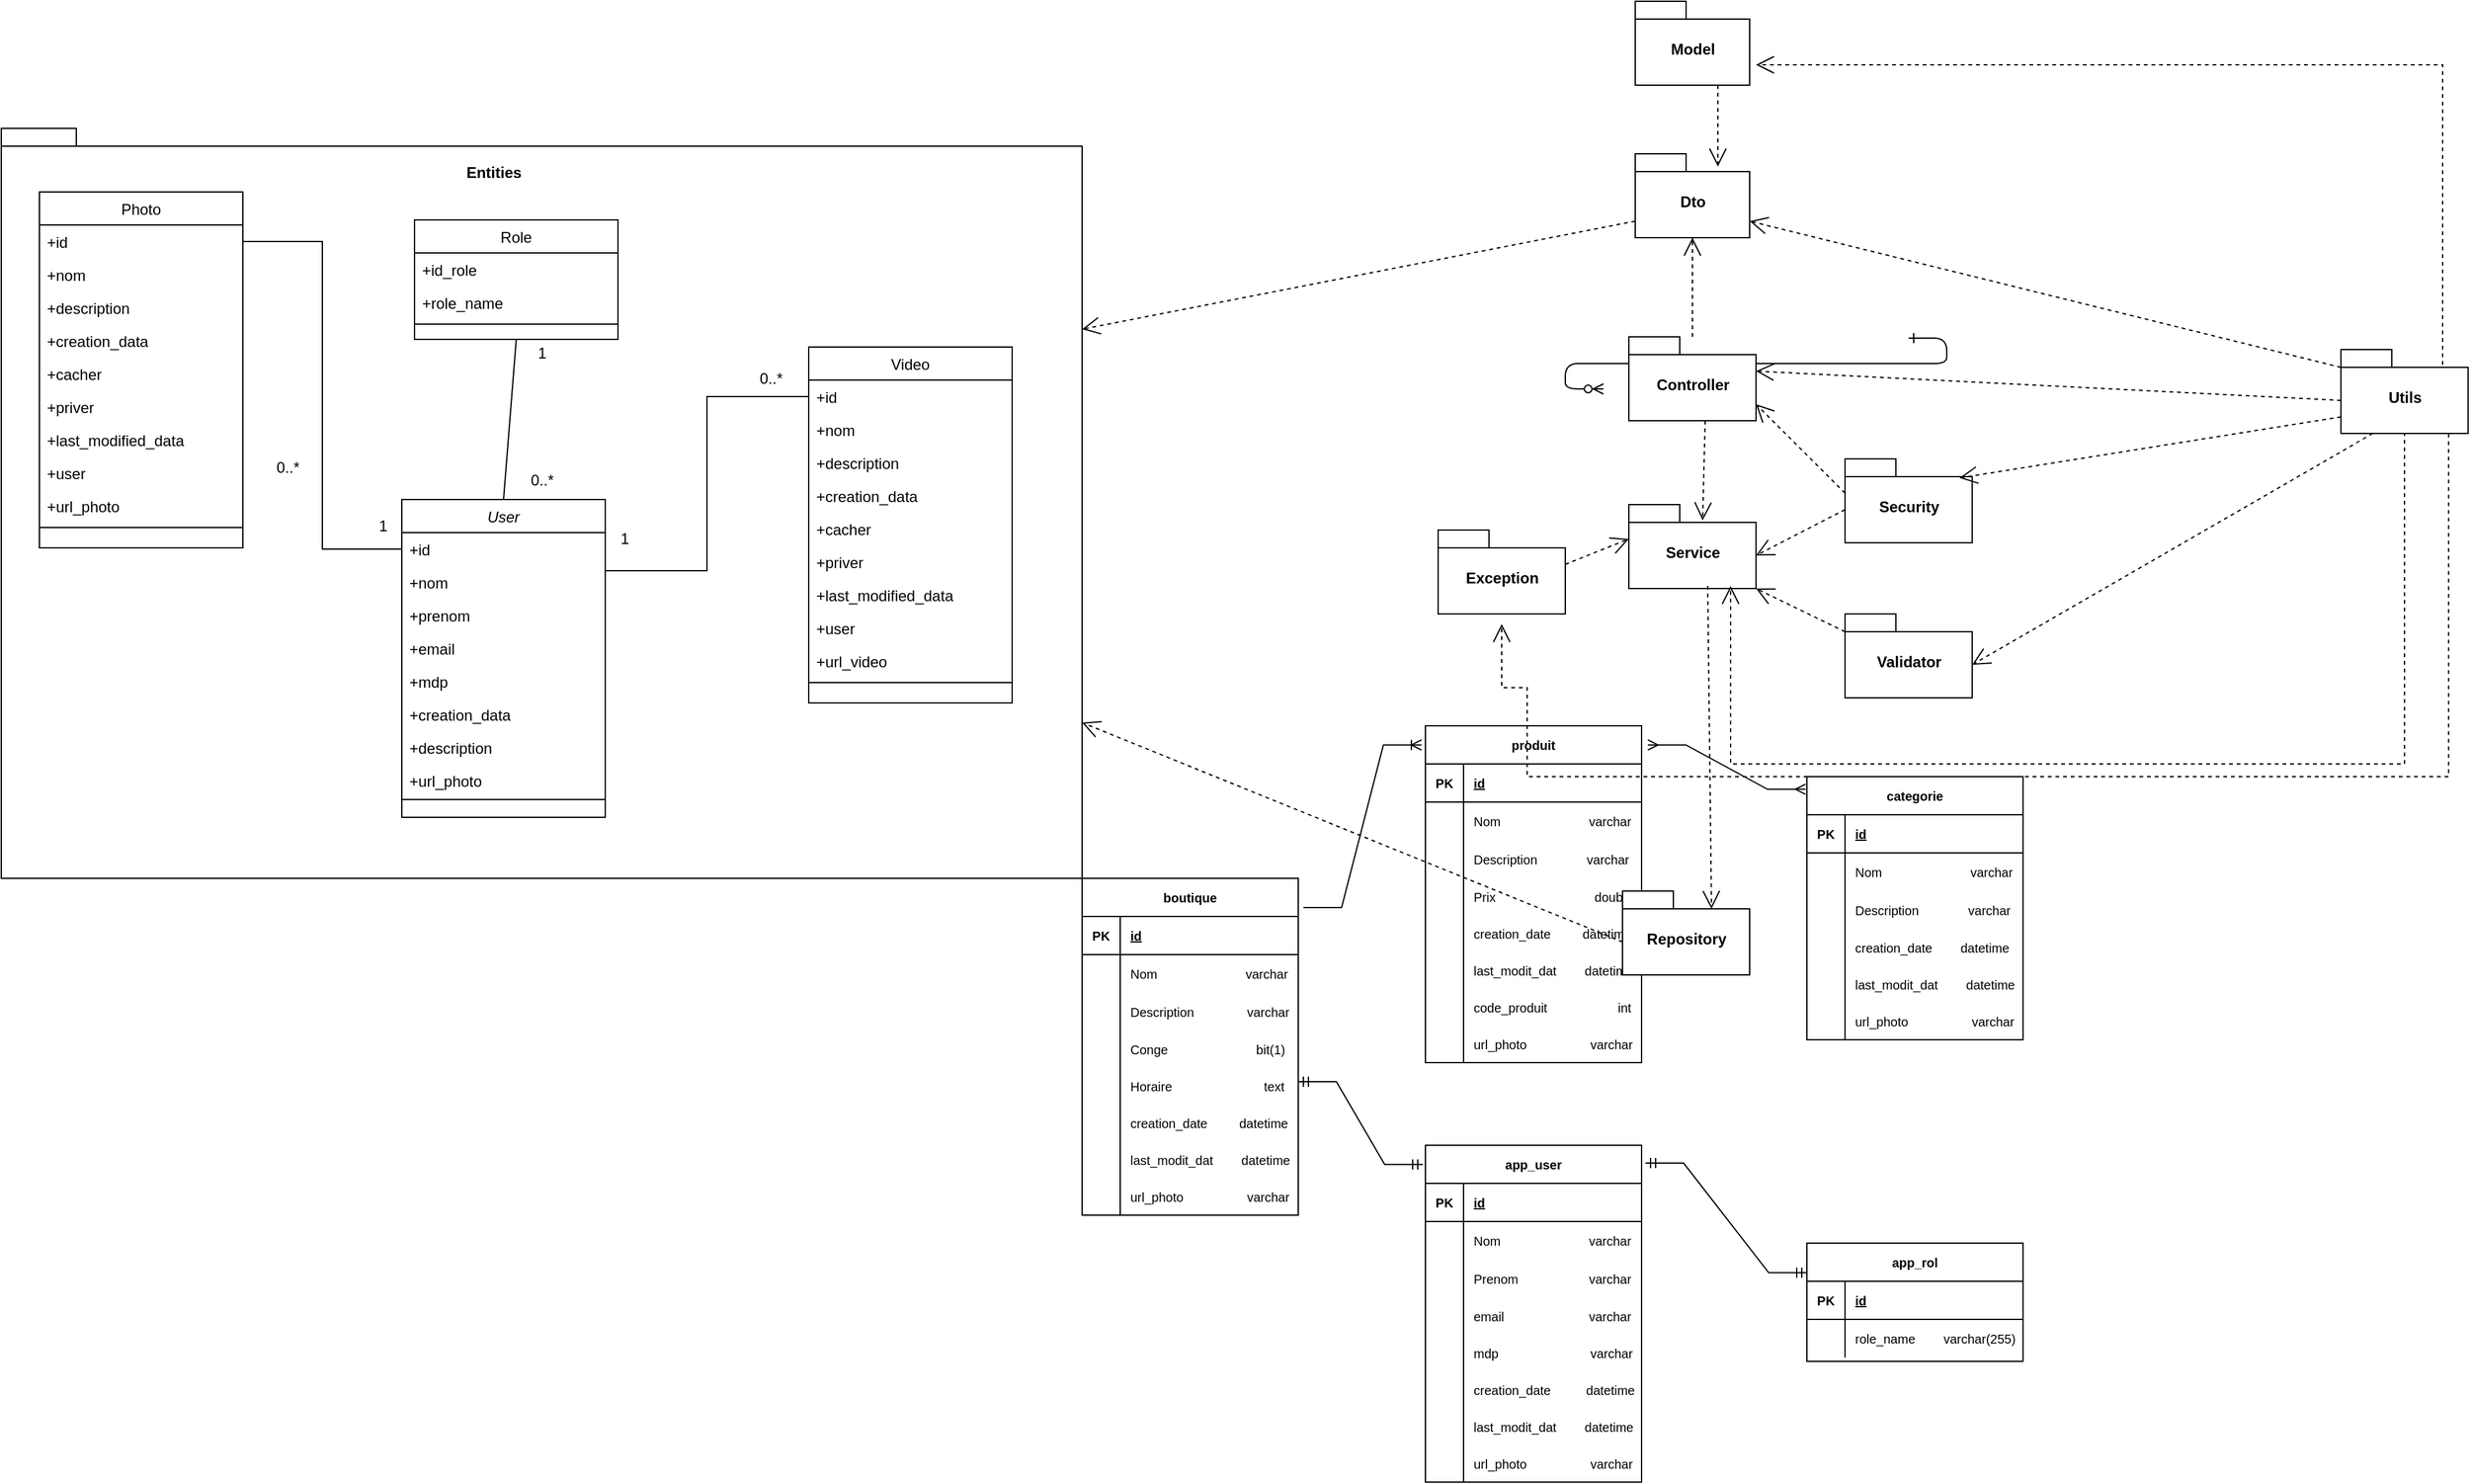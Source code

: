 <mxfile version="20.8.20" type="github">
  <diagram id="R2lEEEUBdFMjLlhIrx00" name="Page-1">
    <mxGraphModel dx="1583" dy="1508" grid="1" gridSize="10" guides="1" tooltips="1" connect="1" arrows="1" fold="1" page="1" pageScale="1" pageWidth="850" pageHeight="1100" math="0" shadow="0" extFonts="Permanent Marker^https://fonts.googleapis.com/css?family=Permanent+Marker">
      <root>
        <mxCell id="0" />
        <mxCell id="1" parent="0" />
        <mxCell id="C-vyLk0tnHw3VtMMgP7b-12" value="" style="edgeStyle=entityRelationEdgeStyle;endArrow=ERzeroToMany;startArrow=ERone;endFill=1;startFill=0;" parent="1" target="C-vyLk0tnHw3VtMMgP7b-17" edge="1">
          <mxGeometry width="100" height="100" relative="1" as="geometry">
            <mxPoint x="700" y="165" as="sourcePoint" />
            <mxPoint x="460" y="205" as="targetPoint" />
          </mxGeometry>
        </mxCell>
        <mxCell id="xOh4gRkhBfYzAbslTxhH-2" value="boutique" style="shape=table;startSize=30;container=1;collapsible=1;childLayout=tableLayout;fixedRows=1;rowLines=0;fontStyle=1;align=center;resizeLast=1;strokeWidth=1;fontSize=10;" vertex="1" parent="1">
          <mxGeometry x="50" y="590" width="170" height="265" as="geometry" />
        </mxCell>
        <mxCell id="xOh4gRkhBfYzAbslTxhH-3" value="" style="shape=tableRow;horizontal=0;startSize=0;swimlaneHead=0;swimlaneBody=0;fillColor=none;collapsible=0;dropTarget=0;points=[[0,0.5],[1,0.5]];portConstraint=eastwest;top=0;left=0;right=0;bottom=1;strokeWidth=1;fontSize=10;" vertex="1" parent="xOh4gRkhBfYzAbslTxhH-2">
          <mxGeometry y="30" width="170" height="30" as="geometry" />
        </mxCell>
        <mxCell id="xOh4gRkhBfYzAbslTxhH-4" value="PK" style="shape=partialRectangle;connectable=0;fillColor=none;top=0;left=0;bottom=0;right=0;fontStyle=1;overflow=hidden;strokeWidth=1;fontSize=10;" vertex="1" parent="xOh4gRkhBfYzAbslTxhH-3">
          <mxGeometry width="30" height="30" as="geometry">
            <mxRectangle width="30" height="30" as="alternateBounds" />
          </mxGeometry>
        </mxCell>
        <mxCell id="xOh4gRkhBfYzAbslTxhH-5" value="id" style="shape=partialRectangle;connectable=0;fillColor=none;top=0;left=0;bottom=0;right=0;align=left;spacingLeft=6;fontStyle=5;overflow=hidden;strokeWidth=1;fontSize=10;" vertex="1" parent="xOh4gRkhBfYzAbslTxhH-3">
          <mxGeometry x="30" width="140" height="30" as="geometry">
            <mxRectangle width="140" height="30" as="alternateBounds" />
          </mxGeometry>
        </mxCell>
        <mxCell id="xOh4gRkhBfYzAbslTxhH-6" value="" style="shape=tableRow;horizontal=0;startSize=0;swimlaneHead=0;swimlaneBody=0;fillColor=none;collapsible=0;dropTarget=0;points=[[0,0.5],[1,0.5]];portConstraint=eastwest;top=0;left=0;right=0;bottom=0;strokeWidth=1;fontSize=10;" vertex="1" parent="xOh4gRkhBfYzAbslTxhH-2">
          <mxGeometry y="60" width="170" height="30" as="geometry" />
        </mxCell>
        <mxCell id="xOh4gRkhBfYzAbslTxhH-7" value="" style="shape=partialRectangle;connectable=0;fillColor=none;top=0;left=0;bottom=0;right=0;editable=1;overflow=hidden;strokeWidth=1;fontSize=10;" vertex="1" parent="xOh4gRkhBfYzAbslTxhH-6">
          <mxGeometry width="30" height="30" as="geometry">
            <mxRectangle width="30" height="30" as="alternateBounds" />
          </mxGeometry>
        </mxCell>
        <mxCell id="xOh4gRkhBfYzAbslTxhH-8" value="Nom                         varchar" style="shape=partialRectangle;connectable=0;fillColor=none;top=0;left=0;bottom=0;right=0;align=left;spacingLeft=6;overflow=hidden;strokeWidth=1;fontSize=10;" vertex="1" parent="xOh4gRkhBfYzAbslTxhH-6">
          <mxGeometry x="30" width="140" height="30" as="geometry">
            <mxRectangle width="140" height="30" as="alternateBounds" />
          </mxGeometry>
        </mxCell>
        <mxCell id="xOh4gRkhBfYzAbslTxhH-9" value="" style="shape=tableRow;horizontal=0;startSize=0;swimlaneHead=0;swimlaneBody=0;fillColor=none;collapsible=0;dropTarget=0;points=[[0,0.5],[1,0.5]];portConstraint=eastwest;top=0;left=0;right=0;bottom=0;strokeWidth=1;fontSize=10;" vertex="1" parent="xOh4gRkhBfYzAbslTxhH-2">
          <mxGeometry y="90" width="170" height="30" as="geometry" />
        </mxCell>
        <mxCell id="xOh4gRkhBfYzAbslTxhH-10" value="" style="shape=partialRectangle;connectable=0;fillColor=none;top=0;left=0;bottom=0;right=0;editable=1;overflow=hidden;strokeWidth=1;fontSize=10;" vertex="1" parent="xOh4gRkhBfYzAbslTxhH-9">
          <mxGeometry width="30" height="30" as="geometry">
            <mxRectangle width="30" height="30" as="alternateBounds" />
          </mxGeometry>
        </mxCell>
        <mxCell id="xOh4gRkhBfYzAbslTxhH-11" value="Description               varchar" style="shape=partialRectangle;connectable=0;fillColor=none;top=0;left=0;bottom=0;right=0;align=left;spacingLeft=6;overflow=hidden;strokeWidth=1;fontSize=10;" vertex="1" parent="xOh4gRkhBfYzAbslTxhH-9">
          <mxGeometry x="30" width="140" height="30" as="geometry">
            <mxRectangle width="140" height="30" as="alternateBounds" />
          </mxGeometry>
        </mxCell>
        <mxCell id="xOh4gRkhBfYzAbslTxhH-12" value="" style="shape=tableRow;horizontal=0;startSize=0;swimlaneHead=0;swimlaneBody=0;fillColor=none;collapsible=0;dropTarget=0;points=[[0,0.5],[1,0.5]];portConstraint=eastwest;top=0;left=0;right=0;bottom=0;strokeWidth=1;fontSize=10;" vertex="1" parent="xOh4gRkhBfYzAbslTxhH-2">
          <mxGeometry y="120" width="170" height="29" as="geometry" />
        </mxCell>
        <mxCell id="xOh4gRkhBfYzAbslTxhH-13" value="" style="shape=partialRectangle;connectable=0;fillColor=none;top=0;left=0;bottom=0;right=0;editable=1;overflow=hidden;strokeWidth=1;fontSize=10;" vertex="1" parent="xOh4gRkhBfYzAbslTxhH-12">
          <mxGeometry width="30" height="29" as="geometry">
            <mxRectangle width="30" height="29" as="alternateBounds" />
          </mxGeometry>
        </mxCell>
        <mxCell id="xOh4gRkhBfYzAbslTxhH-14" value="Conge                         bit(1)" style="shape=partialRectangle;connectable=0;fillColor=none;top=0;left=0;bottom=0;right=0;align=left;spacingLeft=6;overflow=hidden;strokeWidth=1;fontSize=10;" vertex="1" parent="xOh4gRkhBfYzAbslTxhH-12">
          <mxGeometry x="30" width="140" height="29" as="geometry">
            <mxRectangle width="140" height="29" as="alternateBounds" />
          </mxGeometry>
        </mxCell>
        <mxCell id="xOh4gRkhBfYzAbslTxhH-15" value="" style="shape=tableRow;horizontal=0;startSize=0;swimlaneHead=0;swimlaneBody=0;fillColor=none;collapsible=0;dropTarget=0;points=[[0,0.5],[1,0.5]];portConstraint=eastwest;top=0;left=0;right=0;bottom=0;strokeWidth=1;fontSize=10;" vertex="1" parent="xOh4gRkhBfYzAbslTxhH-2">
          <mxGeometry y="149" width="170" height="29" as="geometry" />
        </mxCell>
        <mxCell id="xOh4gRkhBfYzAbslTxhH-16" value="" style="shape=partialRectangle;connectable=0;fillColor=none;top=0;left=0;bottom=0;right=0;editable=1;overflow=hidden;strokeWidth=1;fontSize=10;" vertex="1" parent="xOh4gRkhBfYzAbslTxhH-15">
          <mxGeometry width="30" height="29" as="geometry">
            <mxRectangle width="30" height="29" as="alternateBounds" />
          </mxGeometry>
        </mxCell>
        <mxCell id="xOh4gRkhBfYzAbslTxhH-17" value="Horaire                          text" style="shape=partialRectangle;connectable=0;fillColor=none;top=0;left=0;bottom=0;right=0;align=left;spacingLeft=6;overflow=hidden;strokeWidth=1;fontSize=10;" vertex="1" parent="xOh4gRkhBfYzAbslTxhH-15">
          <mxGeometry x="30" width="140" height="29" as="geometry">
            <mxRectangle width="140" height="29" as="alternateBounds" />
          </mxGeometry>
        </mxCell>
        <mxCell id="xOh4gRkhBfYzAbslTxhH-18" value="" style="shape=tableRow;horizontal=0;startSize=0;swimlaneHead=0;swimlaneBody=0;fillColor=none;collapsible=0;dropTarget=0;points=[[0,0.5],[1,0.5]];portConstraint=eastwest;top=0;left=0;right=0;bottom=0;strokeWidth=1;fontSize=10;" vertex="1" parent="xOh4gRkhBfYzAbslTxhH-2">
          <mxGeometry y="178" width="170" height="29" as="geometry" />
        </mxCell>
        <mxCell id="xOh4gRkhBfYzAbslTxhH-19" value="" style="shape=partialRectangle;connectable=0;fillColor=none;top=0;left=0;bottom=0;right=0;editable=1;overflow=hidden;strokeWidth=1;fontSize=10;" vertex="1" parent="xOh4gRkhBfYzAbslTxhH-18">
          <mxGeometry width="30" height="29" as="geometry">
            <mxRectangle width="30" height="29" as="alternateBounds" />
          </mxGeometry>
        </mxCell>
        <mxCell id="xOh4gRkhBfYzAbslTxhH-20" value="creation_date         datetime" style="shape=partialRectangle;connectable=0;fillColor=none;top=0;left=0;bottom=0;right=0;align=left;spacingLeft=6;overflow=hidden;strokeWidth=1;fontSize=10;" vertex="1" parent="xOh4gRkhBfYzAbslTxhH-18">
          <mxGeometry x="30" width="140" height="29" as="geometry">
            <mxRectangle width="140" height="29" as="alternateBounds" />
          </mxGeometry>
        </mxCell>
        <mxCell id="xOh4gRkhBfYzAbslTxhH-21" value="" style="shape=tableRow;horizontal=0;startSize=0;swimlaneHead=0;swimlaneBody=0;fillColor=none;collapsible=0;dropTarget=0;points=[[0,0.5],[1,0.5]];portConstraint=eastwest;top=0;left=0;right=0;bottom=0;strokeWidth=1;fontSize=10;" vertex="1" parent="xOh4gRkhBfYzAbslTxhH-2">
          <mxGeometry y="207" width="170" height="29" as="geometry" />
        </mxCell>
        <mxCell id="xOh4gRkhBfYzAbslTxhH-22" value="" style="shape=partialRectangle;connectable=0;fillColor=none;top=0;left=0;bottom=0;right=0;editable=1;overflow=hidden;strokeWidth=1;fontSize=10;" vertex="1" parent="xOh4gRkhBfYzAbslTxhH-21">
          <mxGeometry width="30" height="29" as="geometry">
            <mxRectangle width="30" height="29" as="alternateBounds" />
          </mxGeometry>
        </mxCell>
        <mxCell id="xOh4gRkhBfYzAbslTxhH-23" value="last_modit_dat        datetime" style="shape=partialRectangle;connectable=0;fillColor=none;top=0;left=0;bottom=0;right=0;align=left;spacingLeft=6;overflow=hidden;strokeWidth=1;fontSize=10;" vertex="1" parent="xOh4gRkhBfYzAbslTxhH-21">
          <mxGeometry x="30" width="140" height="29" as="geometry">
            <mxRectangle width="140" height="29" as="alternateBounds" />
          </mxGeometry>
        </mxCell>
        <mxCell id="xOh4gRkhBfYzAbslTxhH-115" value="" style="shape=tableRow;horizontal=0;startSize=0;swimlaneHead=0;swimlaneBody=0;fillColor=none;collapsible=0;dropTarget=0;points=[[0,0.5],[1,0.5]];portConstraint=eastwest;top=0;left=0;right=0;bottom=0;strokeWidth=1;fontSize=10;" vertex="1" parent="xOh4gRkhBfYzAbslTxhH-2">
          <mxGeometry y="236" width="170" height="29" as="geometry" />
        </mxCell>
        <mxCell id="xOh4gRkhBfYzAbslTxhH-116" value="" style="shape=partialRectangle;connectable=0;fillColor=none;top=0;left=0;bottom=0;right=0;editable=1;overflow=hidden;strokeWidth=1;fontSize=10;" vertex="1" parent="xOh4gRkhBfYzAbslTxhH-115">
          <mxGeometry width="30" height="29" as="geometry">
            <mxRectangle width="30" height="29" as="alternateBounds" />
          </mxGeometry>
        </mxCell>
        <mxCell id="xOh4gRkhBfYzAbslTxhH-117" value="url_photo                  varchar" style="shape=partialRectangle;connectable=0;fillColor=none;top=0;left=0;bottom=0;right=0;align=left;spacingLeft=6;overflow=hidden;strokeWidth=1;fontSize=10;" vertex="1" parent="xOh4gRkhBfYzAbslTxhH-115">
          <mxGeometry x="30" width="140" height="29" as="geometry">
            <mxRectangle width="140" height="29" as="alternateBounds" />
          </mxGeometry>
        </mxCell>
        <mxCell id="xOh4gRkhBfYzAbslTxhH-27" value="produit" style="shape=table;startSize=30;container=1;collapsible=1;childLayout=tableLayout;fixedRows=1;rowLines=0;fontStyle=1;align=center;resizeLast=1;strokeWidth=1;fontSize=10;" vertex="1" parent="1">
          <mxGeometry x="320" y="470" width="170" height="265" as="geometry" />
        </mxCell>
        <mxCell id="xOh4gRkhBfYzAbslTxhH-28" value="" style="shape=tableRow;horizontal=0;startSize=0;swimlaneHead=0;swimlaneBody=0;fillColor=none;collapsible=0;dropTarget=0;points=[[0,0.5],[1,0.5]];portConstraint=eastwest;top=0;left=0;right=0;bottom=1;strokeWidth=1;fontSize=10;" vertex="1" parent="xOh4gRkhBfYzAbslTxhH-27">
          <mxGeometry y="30" width="170" height="30" as="geometry" />
        </mxCell>
        <mxCell id="xOh4gRkhBfYzAbslTxhH-29" value="PK" style="shape=partialRectangle;connectable=0;fillColor=none;top=0;left=0;bottom=0;right=0;fontStyle=1;overflow=hidden;strokeWidth=1;fontSize=10;" vertex="1" parent="xOh4gRkhBfYzAbslTxhH-28">
          <mxGeometry width="30" height="30" as="geometry">
            <mxRectangle width="30" height="30" as="alternateBounds" />
          </mxGeometry>
        </mxCell>
        <mxCell id="xOh4gRkhBfYzAbslTxhH-30" value="id" style="shape=partialRectangle;connectable=0;fillColor=none;top=0;left=0;bottom=0;right=0;align=left;spacingLeft=6;fontStyle=5;overflow=hidden;strokeWidth=1;fontSize=10;" vertex="1" parent="xOh4gRkhBfYzAbslTxhH-28">
          <mxGeometry x="30" width="140" height="30" as="geometry">
            <mxRectangle width="140" height="30" as="alternateBounds" />
          </mxGeometry>
        </mxCell>
        <mxCell id="xOh4gRkhBfYzAbslTxhH-31" value="" style="shape=tableRow;horizontal=0;startSize=0;swimlaneHead=0;swimlaneBody=0;fillColor=none;collapsible=0;dropTarget=0;points=[[0,0.5],[1,0.5]];portConstraint=eastwest;top=0;left=0;right=0;bottom=0;strokeWidth=1;fontSize=10;" vertex="1" parent="xOh4gRkhBfYzAbslTxhH-27">
          <mxGeometry y="60" width="170" height="30" as="geometry" />
        </mxCell>
        <mxCell id="xOh4gRkhBfYzAbslTxhH-32" value="" style="shape=partialRectangle;connectable=0;fillColor=none;top=0;left=0;bottom=0;right=0;editable=1;overflow=hidden;strokeWidth=1;fontSize=10;" vertex="1" parent="xOh4gRkhBfYzAbslTxhH-31">
          <mxGeometry width="30" height="30" as="geometry">
            <mxRectangle width="30" height="30" as="alternateBounds" />
          </mxGeometry>
        </mxCell>
        <mxCell id="xOh4gRkhBfYzAbslTxhH-33" value="Nom                         varchar" style="shape=partialRectangle;connectable=0;fillColor=none;top=0;left=0;bottom=0;right=0;align=left;spacingLeft=6;overflow=hidden;strokeWidth=1;fontSize=10;" vertex="1" parent="xOh4gRkhBfYzAbslTxhH-31">
          <mxGeometry x="30" width="140" height="30" as="geometry">
            <mxRectangle width="140" height="30" as="alternateBounds" />
          </mxGeometry>
        </mxCell>
        <mxCell id="xOh4gRkhBfYzAbslTxhH-34" value="" style="shape=tableRow;horizontal=0;startSize=0;swimlaneHead=0;swimlaneBody=0;fillColor=none;collapsible=0;dropTarget=0;points=[[0,0.5],[1,0.5]];portConstraint=eastwest;top=0;left=0;right=0;bottom=0;strokeWidth=1;fontSize=10;" vertex="1" parent="xOh4gRkhBfYzAbslTxhH-27">
          <mxGeometry y="90" width="170" height="30" as="geometry" />
        </mxCell>
        <mxCell id="xOh4gRkhBfYzAbslTxhH-35" value="" style="shape=partialRectangle;connectable=0;fillColor=none;top=0;left=0;bottom=0;right=0;editable=1;overflow=hidden;strokeWidth=1;fontSize=10;" vertex="1" parent="xOh4gRkhBfYzAbslTxhH-34">
          <mxGeometry width="30" height="30" as="geometry">
            <mxRectangle width="30" height="30" as="alternateBounds" />
          </mxGeometry>
        </mxCell>
        <mxCell id="xOh4gRkhBfYzAbslTxhH-36" value="Description              varchar" style="shape=partialRectangle;connectable=0;fillColor=none;top=0;left=0;bottom=0;right=0;align=left;spacingLeft=6;overflow=hidden;strokeWidth=1;fontSize=10;" vertex="1" parent="xOh4gRkhBfYzAbslTxhH-34">
          <mxGeometry x="30" width="140" height="30" as="geometry">
            <mxRectangle width="140" height="30" as="alternateBounds" />
          </mxGeometry>
        </mxCell>
        <mxCell id="xOh4gRkhBfYzAbslTxhH-37" value="" style="shape=tableRow;horizontal=0;startSize=0;swimlaneHead=0;swimlaneBody=0;fillColor=none;collapsible=0;dropTarget=0;points=[[0,0.5],[1,0.5]];portConstraint=eastwest;top=0;left=0;right=0;bottom=0;strokeWidth=1;fontSize=10;" vertex="1" parent="xOh4gRkhBfYzAbslTxhH-27">
          <mxGeometry y="120" width="170" height="29" as="geometry" />
        </mxCell>
        <mxCell id="xOh4gRkhBfYzAbslTxhH-38" value="" style="shape=partialRectangle;connectable=0;fillColor=none;top=0;left=0;bottom=0;right=0;editable=1;overflow=hidden;strokeWidth=1;fontSize=10;" vertex="1" parent="xOh4gRkhBfYzAbslTxhH-37">
          <mxGeometry width="30" height="29" as="geometry">
            <mxRectangle width="30" height="29" as="alternateBounds" />
          </mxGeometry>
        </mxCell>
        <mxCell id="xOh4gRkhBfYzAbslTxhH-39" value="Prix                            double" style="shape=partialRectangle;connectable=0;fillColor=none;top=0;left=0;bottom=0;right=0;align=left;spacingLeft=6;overflow=hidden;strokeWidth=1;fontSize=10;" vertex="1" parent="xOh4gRkhBfYzAbslTxhH-37">
          <mxGeometry x="30" width="140" height="29" as="geometry">
            <mxRectangle width="140" height="29" as="alternateBounds" />
          </mxGeometry>
        </mxCell>
        <mxCell id="xOh4gRkhBfYzAbslTxhH-40" value="" style="shape=tableRow;horizontal=0;startSize=0;swimlaneHead=0;swimlaneBody=0;fillColor=none;collapsible=0;dropTarget=0;points=[[0,0.5],[1,0.5]];portConstraint=eastwest;top=0;left=0;right=0;bottom=0;strokeWidth=1;fontSize=10;" vertex="1" parent="xOh4gRkhBfYzAbslTxhH-27">
          <mxGeometry y="149" width="170" height="29" as="geometry" />
        </mxCell>
        <mxCell id="xOh4gRkhBfYzAbslTxhH-41" value="" style="shape=partialRectangle;connectable=0;fillColor=none;top=0;left=0;bottom=0;right=0;editable=1;overflow=hidden;strokeWidth=1;fontSize=10;" vertex="1" parent="xOh4gRkhBfYzAbslTxhH-40">
          <mxGeometry width="30" height="29" as="geometry">
            <mxRectangle width="30" height="29" as="alternateBounds" />
          </mxGeometry>
        </mxCell>
        <mxCell id="xOh4gRkhBfYzAbslTxhH-42" value="creation_date         datetime" style="shape=partialRectangle;connectable=0;fillColor=none;top=0;left=0;bottom=0;right=0;align=left;spacingLeft=6;overflow=hidden;strokeWidth=1;fontSize=10;" vertex="1" parent="xOh4gRkhBfYzAbslTxhH-40">
          <mxGeometry x="30" width="140" height="29" as="geometry">
            <mxRectangle width="140" height="29" as="alternateBounds" />
          </mxGeometry>
        </mxCell>
        <mxCell id="xOh4gRkhBfYzAbslTxhH-43" value="" style="shape=tableRow;horizontal=0;startSize=0;swimlaneHead=0;swimlaneBody=0;fillColor=none;collapsible=0;dropTarget=0;points=[[0,0.5],[1,0.5]];portConstraint=eastwest;top=0;left=0;right=0;bottom=0;strokeWidth=1;fontSize=10;" vertex="1" parent="xOh4gRkhBfYzAbslTxhH-27">
          <mxGeometry y="178" width="170" height="29" as="geometry" />
        </mxCell>
        <mxCell id="xOh4gRkhBfYzAbslTxhH-44" value="" style="shape=partialRectangle;connectable=0;fillColor=none;top=0;left=0;bottom=0;right=0;editable=1;overflow=hidden;strokeWidth=1;fontSize=10;" vertex="1" parent="xOh4gRkhBfYzAbslTxhH-43">
          <mxGeometry width="30" height="29" as="geometry">
            <mxRectangle width="30" height="29" as="alternateBounds" />
          </mxGeometry>
        </mxCell>
        <mxCell id="xOh4gRkhBfYzAbslTxhH-45" value="last_modit_dat        datetime" style="shape=partialRectangle;connectable=0;fillColor=none;top=0;left=0;bottom=0;right=0;align=left;spacingLeft=6;overflow=hidden;strokeWidth=1;fontSize=10;" vertex="1" parent="xOh4gRkhBfYzAbslTxhH-43">
          <mxGeometry x="30" width="140" height="29" as="geometry">
            <mxRectangle width="140" height="29" as="alternateBounds" />
          </mxGeometry>
        </mxCell>
        <mxCell id="xOh4gRkhBfYzAbslTxhH-46" value="" style="shape=tableRow;horizontal=0;startSize=0;swimlaneHead=0;swimlaneBody=0;fillColor=none;collapsible=0;dropTarget=0;points=[[0,0.5],[1,0.5]];portConstraint=eastwest;top=0;left=0;right=0;bottom=0;strokeWidth=1;fontSize=10;" vertex="1" parent="xOh4gRkhBfYzAbslTxhH-27">
          <mxGeometry y="207" width="170" height="29" as="geometry" />
        </mxCell>
        <mxCell id="xOh4gRkhBfYzAbslTxhH-47" value="" style="shape=partialRectangle;connectable=0;fillColor=none;top=0;left=0;bottom=0;right=0;editable=1;overflow=hidden;strokeWidth=1;fontSize=10;" vertex="1" parent="xOh4gRkhBfYzAbslTxhH-46">
          <mxGeometry width="30" height="29" as="geometry">
            <mxRectangle width="30" height="29" as="alternateBounds" />
          </mxGeometry>
        </mxCell>
        <mxCell id="xOh4gRkhBfYzAbslTxhH-48" value="code_produit                    int" style="shape=partialRectangle;connectable=0;fillColor=none;top=0;left=0;bottom=0;right=0;align=left;spacingLeft=6;overflow=hidden;strokeWidth=1;fontSize=10;" vertex="1" parent="xOh4gRkhBfYzAbslTxhH-46">
          <mxGeometry x="30" width="140" height="29" as="geometry">
            <mxRectangle width="140" height="29" as="alternateBounds" />
          </mxGeometry>
        </mxCell>
        <mxCell id="xOh4gRkhBfYzAbslTxhH-121" value="" style="shape=tableRow;horizontal=0;startSize=0;swimlaneHead=0;swimlaneBody=0;fillColor=none;collapsible=0;dropTarget=0;points=[[0,0.5],[1,0.5]];portConstraint=eastwest;top=0;left=0;right=0;bottom=0;strokeWidth=1;fontSize=10;" vertex="1" parent="xOh4gRkhBfYzAbslTxhH-27">
          <mxGeometry y="236" width="170" height="29" as="geometry" />
        </mxCell>
        <mxCell id="xOh4gRkhBfYzAbslTxhH-122" value="" style="shape=partialRectangle;connectable=0;fillColor=none;top=0;left=0;bottom=0;right=0;editable=1;overflow=hidden;strokeWidth=1;fontSize=10;" vertex="1" parent="xOh4gRkhBfYzAbslTxhH-121">
          <mxGeometry width="30" height="29" as="geometry">
            <mxRectangle width="30" height="29" as="alternateBounds" />
          </mxGeometry>
        </mxCell>
        <mxCell id="xOh4gRkhBfYzAbslTxhH-123" value="url_photo                  varchar" style="shape=partialRectangle;connectable=0;fillColor=none;top=0;left=0;bottom=0;right=0;align=left;spacingLeft=6;overflow=hidden;strokeWidth=1;fontSize=10;" vertex="1" parent="xOh4gRkhBfYzAbslTxhH-121">
          <mxGeometry x="30" width="140" height="29" as="geometry">
            <mxRectangle width="140" height="29" as="alternateBounds" />
          </mxGeometry>
        </mxCell>
        <mxCell id="xOh4gRkhBfYzAbslTxhH-49" value="categorie" style="shape=table;startSize=30;container=1;collapsible=1;childLayout=tableLayout;fixedRows=1;rowLines=0;fontStyle=1;align=center;resizeLast=1;strokeWidth=1;fontSize=10;" vertex="1" parent="1">
          <mxGeometry x="620" y="510" width="170" height="207" as="geometry" />
        </mxCell>
        <mxCell id="xOh4gRkhBfYzAbslTxhH-50" value="" style="shape=tableRow;horizontal=0;startSize=0;swimlaneHead=0;swimlaneBody=0;fillColor=none;collapsible=0;dropTarget=0;points=[[0,0.5],[1,0.5]];portConstraint=eastwest;top=0;left=0;right=0;bottom=1;strokeWidth=1;fontSize=10;" vertex="1" parent="xOh4gRkhBfYzAbslTxhH-49">
          <mxGeometry y="30" width="170" height="30" as="geometry" />
        </mxCell>
        <mxCell id="xOh4gRkhBfYzAbslTxhH-51" value="PK" style="shape=partialRectangle;connectable=0;fillColor=none;top=0;left=0;bottom=0;right=0;fontStyle=1;overflow=hidden;strokeWidth=1;fontSize=10;" vertex="1" parent="xOh4gRkhBfYzAbslTxhH-50">
          <mxGeometry width="30" height="30" as="geometry">
            <mxRectangle width="30" height="30" as="alternateBounds" />
          </mxGeometry>
        </mxCell>
        <mxCell id="xOh4gRkhBfYzAbslTxhH-52" value="id" style="shape=partialRectangle;connectable=0;fillColor=none;top=0;left=0;bottom=0;right=0;align=left;spacingLeft=6;fontStyle=5;overflow=hidden;strokeWidth=1;fontSize=10;" vertex="1" parent="xOh4gRkhBfYzAbslTxhH-50">
          <mxGeometry x="30" width="140" height="30" as="geometry">
            <mxRectangle width="140" height="30" as="alternateBounds" />
          </mxGeometry>
        </mxCell>
        <mxCell id="xOh4gRkhBfYzAbslTxhH-53" value="" style="shape=tableRow;horizontal=0;startSize=0;swimlaneHead=0;swimlaneBody=0;fillColor=none;collapsible=0;dropTarget=0;points=[[0,0.5],[1,0.5]];portConstraint=eastwest;top=0;left=0;right=0;bottom=0;strokeWidth=1;fontSize=10;" vertex="1" parent="xOh4gRkhBfYzAbslTxhH-49">
          <mxGeometry y="60" width="170" height="30" as="geometry" />
        </mxCell>
        <mxCell id="xOh4gRkhBfYzAbslTxhH-54" value="" style="shape=partialRectangle;connectable=0;fillColor=none;top=0;left=0;bottom=0;right=0;editable=1;overflow=hidden;strokeWidth=1;fontSize=10;" vertex="1" parent="xOh4gRkhBfYzAbslTxhH-53">
          <mxGeometry width="30" height="30" as="geometry">
            <mxRectangle width="30" height="30" as="alternateBounds" />
          </mxGeometry>
        </mxCell>
        <mxCell id="xOh4gRkhBfYzAbslTxhH-55" value="Nom                         varchar" style="shape=partialRectangle;connectable=0;fillColor=none;top=0;left=0;bottom=0;right=0;align=left;spacingLeft=6;overflow=hidden;fontSize=10;strokeWidth=1;" vertex="1" parent="xOh4gRkhBfYzAbslTxhH-53">
          <mxGeometry x="30" width="140" height="30" as="geometry">
            <mxRectangle width="140" height="30" as="alternateBounds" />
          </mxGeometry>
        </mxCell>
        <mxCell id="xOh4gRkhBfYzAbslTxhH-56" value="" style="shape=tableRow;horizontal=0;startSize=0;swimlaneHead=0;swimlaneBody=0;fillColor=none;collapsible=0;dropTarget=0;points=[[0,0.5],[1,0.5]];portConstraint=eastwest;top=0;left=0;right=0;bottom=0;strokeWidth=1;fontSize=10;" vertex="1" parent="xOh4gRkhBfYzAbslTxhH-49">
          <mxGeometry y="90" width="170" height="30" as="geometry" />
        </mxCell>
        <mxCell id="xOh4gRkhBfYzAbslTxhH-57" value="" style="shape=partialRectangle;connectable=0;fillColor=none;top=0;left=0;bottom=0;right=0;editable=1;overflow=hidden;strokeWidth=1;fontSize=10;" vertex="1" parent="xOh4gRkhBfYzAbslTxhH-56">
          <mxGeometry width="30" height="30" as="geometry">
            <mxRectangle width="30" height="30" as="alternateBounds" />
          </mxGeometry>
        </mxCell>
        <mxCell id="xOh4gRkhBfYzAbslTxhH-58" value="Description              varchar" style="shape=partialRectangle;connectable=0;fillColor=none;top=0;left=0;bottom=0;right=0;align=left;spacingLeft=6;overflow=hidden;strokeWidth=1;fontSize=10;" vertex="1" parent="xOh4gRkhBfYzAbslTxhH-56">
          <mxGeometry x="30" width="140" height="30" as="geometry">
            <mxRectangle width="140" height="30" as="alternateBounds" />
          </mxGeometry>
        </mxCell>
        <mxCell id="xOh4gRkhBfYzAbslTxhH-65" value="" style="shape=tableRow;horizontal=0;startSize=0;swimlaneHead=0;swimlaneBody=0;fillColor=none;collapsible=0;dropTarget=0;points=[[0,0.5],[1,0.5]];portConstraint=eastwest;top=0;left=0;right=0;bottom=0;strokeWidth=1;fontSize=10;" vertex="1" parent="xOh4gRkhBfYzAbslTxhH-49">
          <mxGeometry y="120" width="170" height="29" as="geometry" />
        </mxCell>
        <mxCell id="xOh4gRkhBfYzAbslTxhH-66" value="" style="shape=partialRectangle;connectable=0;fillColor=none;top=0;left=0;bottom=0;right=0;editable=1;overflow=hidden;strokeWidth=1;fontSize=10;" vertex="1" parent="xOh4gRkhBfYzAbslTxhH-65">
          <mxGeometry width="30" height="29" as="geometry">
            <mxRectangle width="30" height="29" as="alternateBounds" />
          </mxGeometry>
        </mxCell>
        <mxCell id="xOh4gRkhBfYzAbslTxhH-67" value="creation_date        datetime" style="shape=partialRectangle;connectable=0;fillColor=none;top=0;left=0;bottom=0;right=0;align=left;spacingLeft=6;overflow=hidden;strokeWidth=1;fontSize=10;" vertex="1" parent="xOh4gRkhBfYzAbslTxhH-65">
          <mxGeometry x="30" width="140" height="29" as="geometry">
            <mxRectangle width="140" height="29" as="alternateBounds" />
          </mxGeometry>
        </mxCell>
        <mxCell id="xOh4gRkhBfYzAbslTxhH-68" value="" style="shape=tableRow;horizontal=0;startSize=0;swimlaneHead=0;swimlaneBody=0;fillColor=none;collapsible=0;dropTarget=0;points=[[0,0.5],[1,0.5]];portConstraint=eastwest;top=0;left=0;right=0;bottom=0;strokeWidth=1;fontSize=10;" vertex="1" parent="xOh4gRkhBfYzAbslTxhH-49">
          <mxGeometry y="149" width="170" height="29" as="geometry" />
        </mxCell>
        <mxCell id="xOh4gRkhBfYzAbslTxhH-69" value="" style="shape=partialRectangle;connectable=0;fillColor=none;top=0;left=0;bottom=0;right=0;editable=1;overflow=hidden;strokeWidth=1;fontSize=10;" vertex="1" parent="xOh4gRkhBfYzAbslTxhH-68">
          <mxGeometry width="30" height="29" as="geometry">
            <mxRectangle width="30" height="29" as="alternateBounds" />
          </mxGeometry>
        </mxCell>
        <mxCell id="xOh4gRkhBfYzAbslTxhH-70" value="last_modit_dat        datetime" style="shape=partialRectangle;connectable=0;fillColor=none;top=0;left=0;bottom=0;right=0;align=left;spacingLeft=6;overflow=hidden;strokeWidth=1;fontSize=10;" vertex="1" parent="xOh4gRkhBfYzAbslTxhH-68">
          <mxGeometry x="30" width="140" height="29" as="geometry">
            <mxRectangle width="140" height="29" as="alternateBounds" />
          </mxGeometry>
        </mxCell>
        <mxCell id="xOh4gRkhBfYzAbslTxhH-124" value="" style="shape=tableRow;horizontal=0;startSize=0;swimlaneHead=0;swimlaneBody=0;fillColor=none;collapsible=0;dropTarget=0;points=[[0,0.5],[1,0.5]];portConstraint=eastwest;top=0;left=0;right=0;bottom=0;strokeWidth=1;fontSize=10;" vertex="1" parent="xOh4gRkhBfYzAbslTxhH-49">
          <mxGeometry y="178" width="170" height="29" as="geometry" />
        </mxCell>
        <mxCell id="xOh4gRkhBfYzAbslTxhH-125" value="" style="shape=partialRectangle;connectable=0;fillColor=none;top=0;left=0;bottom=0;right=0;editable=1;overflow=hidden;strokeWidth=1;fontSize=10;" vertex="1" parent="xOh4gRkhBfYzAbslTxhH-124">
          <mxGeometry width="30" height="29" as="geometry">
            <mxRectangle width="30" height="29" as="alternateBounds" />
          </mxGeometry>
        </mxCell>
        <mxCell id="xOh4gRkhBfYzAbslTxhH-126" value="url_photo                  varchar" style="shape=partialRectangle;connectable=0;fillColor=none;top=0;left=0;bottom=0;right=0;align=left;spacingLeft=6;overflow=hidden;strokeWidth=1;fontSize=10;" vertex="1" parent="xOh4gRkhBfYzAbslTxhH-124">
          <mxGeometry x="30" width="140" height="29" as="geometry">
            <mxRectangle width="140" height="29" as="alternateBounds" />
          </mxGeometry>
        </mxCell>
        <mxCell id="xOh4gRkhBfYzAbslTxhH-71" value="app_user" style="shape=table;startSize=30;container=1;collapsible=1;childLayout=tableLayout;fixedRows=1;rowLines=0;fontStyle=1;align=center;resizeLast=1;strokeWidth=1;fontSize=10;" vertex="1" parent="1">
          <mxGeometry x="320" y="800" width="170" height="265" as="geometry" />
        </mxCell>
        <mxCell id="xOh4gRkhBfYzAbslTxhH-72" value="" style="shape=tableRow;horizontal=0;startSize=0;swimlaneHead=0;swimlaneBody=0;fillColor=none;collapsible=0;dropTarget=0;points=[[0,0.5],[1,0.5]];portConstraint=eastwest;top=0;left=0;right=0;bottom=1;strokeWidth=1;fontSize=10;" vertex="1" parent="xOh4gRkhBfYzAbslTxhH-71">
          <mxGeometry y="30" width="170" height="30" as="geometry" />
        </mxCell>
        <mxCell id="xOh4gRkhBfYzAbslTxhH-73" value="PK" style="shape=partialRectangle;connectable=0;fillColor=none;top=0;left=0;bottom=0;right=0;fontStyle=1;overflow=hidden;strokeWidth=1;fontSize=10;" vertex="1" parent="xOh4gRkhBfYzAbslTxhH-72">
          <mxGeometry width="30" height="30" as="geometry">
            <mxRectangle width="30" height="30" as="alternateBounds" />
          </mxGeometry>
        </mxCell>
        <mxCell id="xOh4gRkhBfYzAbslTxhH-74" value="id" style="shape=partialRectangle;connectable=0;fillColor=none;top=0;left=0;bottom=0;right=0;align=left;spacingLeft=6;fontStyle=5;overflow=hidden;strokeWidth=1;fontSize=10;" vertex="1" parent="xOh4gRkhBfYzAbslTxhH-72">
          <mxGeometry x="30" width="140" height="30" as="geometry">
            <mxRectangle width="140" height="30" as="alternateBounds" />
          </mxGeometry>
        </mxCell>
        <mxCell id="xOh4gRkhBfYzAbslTxhH-75" value="" style="shape=tableRow;horizontal=0;startSize=0;swimlaneHead=0;swimlaneBody=0;fillColor=none;collapsible=0;dropTarget=0;points=[[0,0.5],[1,0.5]];portConstraint=eastwest;top=0;left=0;right=0;bottom=0;strokeWidth=1;fontSize=10;" vertex="1" parent="xOh4gRkhBfYzAbslTxhH-71">
          <mxGeometry y="60" width="170" height="30" as="geometry" />
        </mxCell>
        <mxCell id="xOh4gRkhBfYzAbslTxhH-76" value="" style="shape=partialRectangle;connectable=0;fillColor=none;top=0;left=0;bottom=0;right=0;editable=1;overflow=hidden;strokeWidth=1;fontSize=10;" vertex="1" parent="xOh4gRkhBfYzAbslTxhH-75">
          <mxGeometry width="30" height="30" as="geometry">
            <mxRectangle width="30" height="30" as="alternateBounds" />
          </mxGeometry>
        </mxCell>
        <mxCell id="xOh4gRkhBfYzAbslTxhH-77" value="Nom                         varchar" style="shape=partialRectangle;connectable=0;fillColor=none;top=0;left=0;bottom=0;right=0;align=left;spacingLeft=6;overflow=hidden;strokeWidth=1;fontSize=10;" vertex="1" parent="xOh4gRkhBfYzAbslTxhH-75">
          <mxGeometry x="30" width="140" height="30" as="geometry">
            <mxRectangle width="140" height="30" as="alternateBounds" />
          </mxGeometry>
        </mxCell>
        <mxCell id="xOh4gRkhBfYzAbslTxhH-78" value="" style="shape=tableRow;horizontal=0;startSize=0;swimlaneHead=0;swimlaneBody=0;fillColor=none;collapsible=0;dropTarget=0;points=[[0,0.5],[1,0.5]];portConstraint=eastwest;top=0;left=0;right=0;bottom=0;strokeWidth=1;fontSize=10;" vertex="1" parent="xOh4gRkhBfYzAbslTxhH-71">
          <mxGeometry y="90" width="170" height="30" as="geometry" />
        </mxCell>
        <mxCell id="xOh4gRkhBfYzAbslTxhH-79" value="" style="shape=partialRectangle;connectable=0;fillColor=none;top=0;left=0;bottom=0;right=0;editable=1;overflow=hidden;strokeWidth=1;fontSize=10;" vertex="1" parent="xOh4gRkhBfYzAbslTxhH-78">
          <mxGeometry width="30" height="30" as="geometry">
            <mxRectangle width="30" height="30" as="alternateBounds" />
          </mxGeometry>
        </mxCell>
        <mxCell id="xOh4gRkhBfYzAbslTxhH-80" value="Prenom                    varchar" style="shape=partialRectangle;connectable=0;fillColor=none;top=0;left=0;bottom=0;right=0;align=left;spacingLeft=6;overflow=hidden;strokeWidth=1;fontSize=10;" vertex="1" parent="xOh4gRkhBfYzAbslTxhH-78">
          <mxGeometry x="30" width="140" height="30" as="geometry">
            <mxRectangle width="140" height="30" as="alternateBounds" />
          </mxGeometry>
        </mxCell>
        <mxCell id="xOh4gRkhBfYzAbslTxhH-81" value="" style="shape=tableRow;horizontal=0;startSize=0;swimlaneHead=0;swimlaneBody=0;fillColor=none;collapsible=0;dropTarget=0;points=[[0,0.5],[1,0.5]];portConstraint=eastwest;top=0;left=0;right=0;bottom=0;strokeWidth=1;fontSize=10;" vertex="1" parent="xOh4gRkhBfYzAbslTxhH-71">
          <mxGeometry y="120" width="170" height="29" as="geometry" />
        </mxCell>
        <mxCell id="xOh4gRkhBfYzAbslTxhH-82" value="" style="shape=partialRectangle;connectable=0;fillColor=none;top=0;left=0;bottom=0;right=0;editable=1;overflow=hidden;strokeWidth=1;fontSize=10;" vertex="1" parent="xOh4gRkhBfYzAbslTxhH-81">
          <mxGeometry width="30" height="29" as="geometry">
            <mxRectangle width="30" height="29" as="alternateBounds" />
          </mxGeometry>
        </mxCell>
        <mxCell id="xOh4gRkhBfYzAbslTxhH-83" value="email                        varchar" style="shape=partialRectangle;connectable=0;fillColor=none;top=0;left=0;bottom=0;right=0;align=left;spacingLeft=6;overflow=hidden;strokeWidth=1;fontSize=10;" vertex="1" parent="xOh4gRkhBfYzAbslTxhH-81">
          <mxGeometry x="30" width="140" height="29" as="geometry">
            <mxRectangle width="140" height="29" as="alternateBounds" />
          </mxGeometry>
        </mxCell>
        <mxCell id="xOh4gRkhBfYzAbslTxhH-84" value="" style="shape=tableRow;horizontal=0;startSize=0;swimlaneHead=0;swimlaneBody=0;fillColor=none;collapsible=0;dropTarget=0;points=[[0,0.5],[1,0.5]];portConstraint=eastwest;top=0;left=0;right=0;bottom=0;strokeWidth=1;fontSize=10;" vertex="1" parent="xOh4gRkhBfYzAbslTxhH-71">
          <mxGeometry y="149" width="170" height="29" as="geometry" />
        </mxCell>
        <mxCell id="xOh4gRkhBfYzAbslTxhH-85" value="" style="shape=partialRectangle;connectable=0;fillColor=none;top=0;left=0;bottom=0;right=0;editable=1;overflow=hidden;strokeWidth=1;fontSize=10;" vertex="1" parent="xOh4gRkhBfYzAbslTxhH-84">
          <mxGeometry width="30" height="29" as="geometry">
            <mxRectangle width="30" height="29" as="alternateBounds" />
          </mxGeometry>
        </mxCell>
        <mxCell id="xOh4gRkhBfYzAbslTxhH-86" value="mdp                          varchar" style="shape=partialRectangle;connectable=0;fillColor=none;top=0;left=0;bottom=0;right=0;align=left;spacingLeft=6;overflow=hidden;strokeWidth=1;fontSize=10;" vertex="1" parent="xOh4gRkhBfYzAbslTxhH-84">
          <mxGeometry x="30" width="140" height="29" as="geometry">
            <mxRectangle width="140" height="29" as="alternateBounds" />
          </mxGeometry>
        </mxCell>
        <mxCell id="xOh4gRkhBfYzAbslTxhH-87" value="" style="shape=tableRow;horizontal=0;startSize=0;swimlaneHead=0;swimlaneBody=0;fillColor=none;collapsible=0;dropTarget=0;points=[[0,0.5],[1,0.5]];portConstraint=eastwest;top=0;left=0;right=0;bottom=0;strokeWidth=1;fontSize=10;" vertex="1" parent="xOh4gRkhBfYzAbslTxhH-71">
          <mxGeometry y="178" width="170" height="29" as="geometry" />
        </mxCell>
        <mxCell id="xOh4gRkhBfYzAbslTxhH-88" value="" style="shape=partialRectangle;connectable=0;fillColor=none;top=0;left=0;bottom=0;right=0;editable=1;overflow=hidden;strokeWidth=1;fontSize=10;" vertex="1" parent="xOh4gRkhBfYzAbslTxhH-87">
          <mxGeometry width="30" height="29" as="geometry">
            <mxRectangle width="30" height="29" as="alternateBounds" />
          </mxGeometry>
        </mxCell>
        <mxCell id="xOh4gRkhBfYzAbslTxhH-89" value="creation_date          datetime" style="shape=partialRectangle;connectable=0;fillColor=none;top=0;left=0;bottom=0;right=0;align=left;spacingLeft=6;overflow=hidden;strokeWidth=1;fontSize=10;" vertex="1" parent="xOh4gRkhBfYzAbslTxhH-87">
          <mxGeometry x="30" width="140" height="29" as="geometry">
            <mxRectangle width="140" height="29" as="alternateBounds" />
          </mxGeometry>
        </mxCell>
        <mxCell id="xOh4gRkhBfYzAbslTxhH-90" value="" style="shape=tableRow;horizontal=0;startSize=0;swimlaneHead=0;swimlaneBody=0;fillColor=none;collapsible=0;dropTarget=0;points=[[0,0.5],[1,0.5]];portConstraint=eastwest;top=0;left=0;right=0;bottom=0;strokeWidth=1;fontSize=10;" vertex="1" parent="xOh4gRkhBfYzAbslTxhH-71">
          <mxGeometry y="207" width="170" height="29" as="geometry" />
        </mxCell>
        <mxCell id="xOh4gRkhBfYzAbslTxhH-91" value="" style="shape=partialRectangle;connectable=0;fillColor=none;top=0;left=0;bottom=0;right=0;editable=1;overflow=hidden;strokeWidth=1;fontSize=10;" vertex="1" parent="xOh4gRkhBfYzAbslTxhH-90">
          <mxGeometry width="30" height="29" as="geometry">
            <mxRectangle width="30" height="29" as="alternateBounds" />
          </mxGeometry>
        </mxCell>
        <mxCell id="xOh4gRkhBfYzAbslTxhH-92" value="last_modit_dat        datetime" style="shape=partialRectangle;connectable=0;fillColor=none;top=0;left=0;bottom=0;right=0;align=left;spacingLeft=6;overflow=hidden;strokeWidth=1;fontSize=10;" vertex="1" parent="xOh4gRkhBfYzAbslTxhH-90">
          <mxGeometry x="30" width="140" height="29" as="geometry">
            <mxRectangle width="140" height="29" as="alternateBounds" />
          </mxGeometry>
        </mxCell>
        <mxCell id="xOh4gRkhBfYzAbslTxhH-143" value="" style="shape=tableRow;horizontal=0;startSize=0;swimlaneHead=0;swimlaneBody=0;fillColor=none;collapsible=0;dropTarget=0;points=[[0,0.5],[1,0.5]];portConstraint=eastwest;top=0;left=0;right=0;bottom=0;strokeWidth=1;fontSize=10;" vertex="1" parent="xOh4gRkhBfYzAbslTxhH-71">
          <mxGeometry y="236" width="170" height="29" as="geometry" />
        </mxCell>
        <mxCell id="xOh4gRkhBfYzAbslTxhH-144" value="" style="shape=partialRectangle;connectable=0;fillColor=none;top=0;left=0;bottom=0;right=0;editable=1;overflow=hidden;strokeWidth=1;fontSize=10;" vertex="1" parent="xOh4gRkhBfYzAbslTxhH-143">
          <mxGeometry width="30" height="29" as="geometry">
            <mxRectangle width="30" height="29" as="alternateBounds" />
          </mxGeometry>
        </mxCell>
        <mxCell id="xOh4gRkhBfYzAbslTxhH-145" value="url_photo                  varchar" style="shape=partialRectangle;connectable=0;fillColor=none;top=0;left=0;bottom=0;right=0;align=left;spacingLeft=6;overflow=hidden;strokeWidth=1;fontSize=10;" vertex="1" parent="xOh4gRkhBfYzAbslTxhH-143">
          <mxGeometry x="30" width="140" height="29" as="geometry">
            <mxRectangle width="140" height="29" as="alternateBounds" />
          </mxGeometry>
        </mxCell>
        <mxCell id="xOh4gRkhBfYzAbslTxhH-93" value="app_rol" style="shape=table;startSize=30;container=1;collapsible=1;childLayout=tableLayout;fixedRows=1;rowLines=0;fontStyle=1;align=center;resizeLast=1;fontSize=10;" vertex="1" parent="1">
          <mxGeometry x="620" y="877" width="170" height="93" as="geometry" />
        </mxCell>
        <mxCell id="xOh4gRkhBfYzAbslTxhH-94" value="" style="shape=tableRow;horizontal=0;startSize=0;swimlaneHead=0;swimlaneBody=0;fillColor=none;collapsible=0;dropTarget=0;points=[[0,0.5],[1,0.5]];portConstraint=eastwest;top=0;left=0;right=0;bottom=1;strokeWidth=1;fontSize=10;" vertex="1" parent="xOh4gRkhBfYzAbslTxhH-93">
          <mxGeometry y="30" width="170" height="30" as="geometry" />
        </mxCell>
        <mxCell id="xOh4gRkhBfYzAbslTxhH-95" value="PK" style="shape=partialRectangle;connectable=0;fillColor=none;top=0;left=0;bottom=0;right=0;fontStyle=1;overflow=hidden;strokeWidth=1;fontSize=10;" vertex="1" parent="xOh4gRkhBfYzAbslTxhH-94">
          <mxGeometry width="30" height="30" as="geometry">
            <mxRectangle width="30" height="30" as="alternateBounds" />
          </mxGeometry>
        </mxCell>
        <mxCell id="xOh4gRkhBfYzAbslTxhH-96" value="id" style="shape=partialRectangle;connectable=0;fillColor=none;top=0;left=0;bottom=0;right=0;align=left;spacingLeft=6;fontStyle=5;overflow=hidden;strokeWidth=1;fontSize=10;" vertex="1" parent="xOh4gRkhBfYzAbslTxhH-94">
          <mxGeometry x="30" width="140" height="30" as="geometry">
            <mxRectangle width="140" height="30" as="alternateBounds" />
          </mxGeometry>
        </mxCell>
        <mxCell id="xOh4gRkhBfYzAbslTxhH-97" value="" style="shape=tableRow;horizontal=0;startSize=0;swimlaneHead=0;swimlaneBody=0;fillColor=none;collapsible=0;dropTarget=0;points=[[0,0.5],[1,0.5]];portConstraint=eastwest;top=0;left=0;right=0;bottom=0;strokeWidth=1;fontSize=10;" vertex="1" parent="xOh4gRkhBfYzAbslTxhH-93">
          <mxGeometry y="60" width="170" height="30" as="geometry" />
        </mxCell>
        <mxCell id="xOh4gRkhBfYzAbslTxhH-98" value="" style="shape=partialRectangle;connectable=0;fillColor=none;top=0;left=0;bottom=0;right=0;editable=1;overflow=hidden;strokeWidth=1;fontSize=10;" vertex="1" parent="xOh4gRkhBfYzAbslTxhH-97">
          <mxGeometry width="30" height="30" as="geometry">
            <mxRectangle width="30" height="30" as="alternateBounds" />
          </mxGeometry>
        </mxCell>
        <mxCell id="xOh4gRkhBfYzAbslTxhH-99" value="role_name        varchar(255)" style="shape=partialRectangle;connectable=0;fillColor=none;top=0;left=0;bottom=0;right=0;align=left;spacingLeft=6;overflow=hidden;strokeWidth=1;fontSize=10;" vertex="1" parent="xOh4gRkhBfYzAbslTxhH-97">
          <mxGeometry x="30" width="140" height="30" as="geometry">
            <mxRectangle width="140" height="30" as="alternateBounds" />
          </mxGeometry>
        </mxCell>
        <mxCell id="xOh4gRkhBfYzAbslTxhH-149" value="" style="edgeStyle=entityRelationEdgeStyle;fontSize=12;html=1;endArrow=ERoneToMany;rounded=0;entryX=-0.018;entryY=0.057;entryDx=0;entryDy=0;entryPerimeter=0;exitX=1.024;exitY=0.087;exitDx=0;exitDy=0;exitPerimeter=0;" edge="1" parent="1" source="xOh4gRkhBfYzAbslTxhH-2" target="xOh4gRkhBfYzAbslTxhH-27">
          <mxGeometry width="100" height="100" relative="1" as="geometry">
            <mxPoint x="230" y="560" as="sourcePoint" />
            <mxPoint x="340" y="530" as="targetPoint" />
          </mxGeometry>
        </mxCell>
        <mxCell id="xOh4gRkhBfYzAbslTxhH-150" value="" style="edgeStyle=entityRelationEdgeStyle;fontSize=12;html=1;endArrow=ERmany;startArrow=ERmany;rounded=0;exitX=1.029;exitY=0.057;exitDx=0;exitDy=0;exitPerimeter=0;entryX=-0.006;entryY=0.048;entryDx=0;entryDy=0;entryPerimeter=0;" edge="1" parent="1" source="xOh4gRkhBfYzAbslTxhH-27" target="xOh4gRkhBfYzAbslTxhH-49">
          <mxGeometry width="100" height="100" relative="1" as="geometry">
            <mxPoint x="560" y="590" as="sourcePoint" />
            <mxPoint x="660" y="490" as="targetPoint" />
          </mxGeometry>
        </mxCell>
        <mxCell id="xOh4gRkhBfYzAbslTxhH-152" value="" style="edgeStyle=entityRelationEdgeStyle;fontSize=12;html=1;endArrow=ERmandOne;startArrow=ERmandOne;rounded=0;entryX=-0.012;entryY=0.057;entryDx=0;entryDy=0;entryPerimeter=0;" edge="1" parent="1" target="xOh4gRkhBfYzAbslTxhH-71">
          <mxGeometry width="100" height="100" relative="1" as="geometry">
            <mxPoint x="220" y="750" as="sourcePoint" />
            <mxPoint x="320" y="650" as="targetPoint" />
          </mxGeometry>
        </mxCell>
        <mxCell id="xOh4gRkhBfYzAbslTxhH-153" value="" style="edgeStyle=entityRelationEdgeStyle;fontSize=12;html=1;endArrow=ERmandOne;startArrow=ERmandOne;rounded=0;entryX=0;entryY=0.25;entryDx=0;entryDy=0;exitX=1.018;exitY=0.053;exitDx=0;exitDy=0;exitPerimeter=0;" edge="1" parent="1" source="xOh4gRkhBfYzAbslTxhH-71" target="xOh4gRkhBfYzAbslTxhH-93">
          <mxGeometry width="100" height="100" relative="1" as="geometry">
            <mxPoint x="350" y="840" as="sourcePoint" />
            <mxPoint x="450" y="740" as="targetPoint" />
          </mxGeometry>
        </mxCell>
        <mxCell id="xOh4gRkhBfYzAbslTxhH-154" value="" style="shape=folder;fontStyle=1;spacingTop=10;tabWidth=40;tabHeight=14;tabPosition=left;html=1;" vertex="1" parent="1">
          <mxGeometry x="-800" width="850" height="590" as="geometry" />
        </mxCell>
        <mxCell id="xOh4gRkhBfYzAbslTxhH-155" value="Photo" style="swimlane;fontStyle=0;align=center;verticalAlign=top;childLayout=stackLayout;horizontal=1;startSize=26;horizontalStack=0;resizeParent=1;resizeLast=0;collapsible=1;marginBottom=0;rounded=0;shadow=0;strokeWidth=1;" vertex="1" parent="1">
          <mxGeometry x="-770" y="50" width="160" height="280" as="geometry">
            <mxRectangle x="550" y="140" width="160" height="26" as="alternateBounds" />
          </mxGeometry>
        </mxCell>
        <mxCell id="xOh4gRkhBfYzAbslTxhH-156" value="+id" style="text;align=left;verticalAlign=top;spacingLeft=4;spacingRight=4;overflow=hidden;rotatable=0;points=[[0,0.5],[1,0.5]];portConstraint=eastwest;" vertex="1" parent="xOh4gRkhBfYzAbslTxhH-155">
          <mxGeometry y="26" width="160" height="26" as="geometry" />
        </mxCell>
        <mxCell id="xOh4gRkhBfYzAbslTxhH-157" value="+nom" style="text;align=left;verticalAlign=top;spacingLeft=4;spacingRight=4;overflow=hidden;rotatable=0;points=[[0,0.5],[1,0.5]];portConstraint=eastwest;" vertex="1" parent="xOh4gRkhBfYzAbslTxhH-155">
          <mxGeometry y="52" width="160" height="26" as="geometry" />
        </mxCell>
        <mxCell id="xOh4gRkhBfYzAbslTxhH-158" value="+description" style="text;align=left;verticalAlign=top;spacingLeft=4;spacingRight=4;overflow=hidden;rotatable=0;points=[[0,0.5],[1,0.5]];portConstraint=eastwest;rounded=0;shadow=0;html=0;" vertex="1" parent="xOh4gRkhBfYzAbslTxhH-155">
          <mxGeometry y="78" width="160" height="26" as="geometry" />
        </mxCell>
        <mxCell id="xOh4gRkhBfYzAbslTxhH-159" value="+creation_data" style="text;align=left;verticalAlign=top;spacingLeft=4;spacingRight=4;overflow=hidden;rotatable=0;points=[[0,0.5],[1,0.5]];portConstraint=eastwest;rounded=0;shadow=0;html=0;" vertex="1" parent="xOh4gRkhBfYzAbslTxhH-155">
          <mxGeometry y="104" width="160" height="26" as="geometry" />
        </mxCell>
        <mxCell id="xOh4gRkhBfYzAbslTxhH-160" value="+cacher" style="text;align=left;verticalAlign=top;spacingLeft=4;spacingRight=4;overflow=hidden;rotatable=0;points=[[0,0.5],[1,0.5]];portConstraint=eastwest;rounded=0;shadow=0;html=0;" vertex="1" parent="xOh4gRkhBfYzAbslTxhH-155">
          <mxGeometry y="130" width="160" height="26" as="geometry" />
        </mxCell>
        <mxCell id="xOh4gRkhBfYzAbslTxhH-161" value="+priver" style="text;align=left;verticalAlign=top;spacingLeft=4;spacingRight=4;overflow=hidden;rotatable=0;points=[[0,0.5],[1,0.5]];portConstraint=eastwest;" vertex="1" parent="xOh4gRkhBfYzAbslTxhH-155">
          <mxGeometry y="156" width="160" height="26" as="geometry" />
        </mxCell>
        <mxCell id="xOh4gRkhBfYzAbslTxhH-162" value="+last_modified_data" style="text;align=left;verticalAlign=top;spacingLeft=4;spacingRight=4;overflow=hidden;rotatable=0;points=[[0,0.5],[1,0.5]];portConstraint=eastwest;rounded=0;shadow=0;html=0;" vertex="1" parent="xOh4gRkhBfYzAbslTxhH-155">
          <mxGeometry y="182" width="160" height="26" as="geometry" />
        </mxCell>
        <mxCell id="xOh4gRkhBfYzAbslTxhH-163" value="+user" style="text;align=left;verticalAlign=top;spacingLeft=4;spacingRight=4;overflow=hidden;rotatable=0;points=[[0,0.5],[1,0.5]];portConstraint=eastwest;rounded=0;shadow=0;html=0;" vertex="1" parent="xOh4gRkhBfYzAbslTxhH-155">
          <mxGeometry y="208" width="160" height="26" as="geometry" />
        </mxCell>
        <mxCell id="xOh4gRkhBfYzAbslTxhH-164" value="+url_photo" style="text;align=left;verticalAlign=top;spacingLeft=4;spacingRight=4;overflow=hidden;rotatable=0;points=[[0,0.5],[1,0.5]];portConstraint=eastwest;rounded=0;shadow=0;html=0;" vertex="1" parent="xOh4gRkhBfYzAbslTxhH-155">
          <mxGeometry y="234" width="160" height="26" as="geometry" />
        </mxCell>
        <mxCell id="xOh4gRkhBfYzAbslTxhH-165" value="" style="line;html=1;strokeWidth=1;align=left;verticalAlign=middle;spacingTop=-1;spacingLeft=3;spacingRight=3;rotatable=0;labelPosition=right;points=[];portConstraint=eastwest;" vertex="1" parent="xOh4gRkhBfYzAbslTxhH-155">
          <mxGeometry y="260" width="160" height="8" as="geometry" />
        </mxCell>
        <mxCell id="xOh4gRkhBfYzAbslTxhH-166" value="Role" style="swimlane;fontStyle=0;align=center;verticalAlign=top;childLayout=stackLayout;horizontal=1;startSize=26;horizontalStack=0;resizeParent=1;resizeLast=0;collapsible=1;marginBottom=0;rounded=0;shadow=0;strokeWidth=1;" vertex="1" parent="1">
          <mxGeometry x="-475" y="72" width="160" height="94" as="geometry">
            <mxRectangle x="130" y="380" width="160" height="26" as="alternateBounds" />
          </mxGeometry>
        </mxCell>
        <mxCell id="xOh4gRkhBfYzAbslTxhH-167" value="+id_role" style="text;align=left;verticalAlign=top;spacingLeft=4;spacingRight=4;overflow=hidden;rotatable=0;points=[[0,0.5],[1,0.5]];portConstraint=eastwest;" vertex="1" parent="xOh4gRkhBfYzAbslTxhH-166">
          <mxGeometry y="26" width="160" height="26" as="geometry" />
        </mxCell>
        <mxCell id="xOh4gRkhBfYzAbslTxhH-168" value="+role_name" style="text;align=left;verticalAlign=top;spacingLeft=4;spacingRight=4;overflow=hidden;rotatable=0;points=[[0,0.5],[1,0.5]];portConstraint=eastwest;rounded=0;shadow=0;html=0;" vertex="1" parent="xOh4gRkhBfYzAbslTxhH-166">
          <mxGeometry y="52" width="160" height="26" as="geometry" />
        </mxCell>
        <mxCell id="xOh4gRkhBfYzAbslTxhH-169" value="" style="line;html=1;strokeWidth=1;align=left;verticalAlign=middle;spacingTop=-1;spacingLeft=3;spacingRight=3;rotatable=0;labelPosition=right;points=[];portConstraint=eastwest;" vertex="1" parent="xOh4gRkhBfYzAbslTxhH-166">
          <mxGeometry y="78" width="160" height="8" as="geometry" />
        </mxCell>
        <mxCell id="xOh4gRkhBfYzAbslTxhH-170" value="User" style="swimlane;fontStyle=2;align=center;verticalAlign=top;childLayout=stackLayout;horizontal=1;startSize=26;horizontalStack=0;resizeParent=1;resizeLast=0;collapsible=1;marginBottom=0;rounded=0;shadow=0;strokeWidth=1;" vertex="1" parent="1">
          <mxGeometry x="-485" y="292" width="160" height="250" as="geometry">
            <mxRectangle x="230" y="140" width="160" height="26" as="alternateBounds" />
          </mxGeometry>
        </mxCell>
        <mxCell id="xOh4gRkhBfYzAbslTxhH-171" value="+id" style="text;align=left;verticalAlign=top;spacingLeft=4;spacingRight=4;overflow=hidden;rotatable=0;points=[[0,0.5],[1,0.5]];portConstraint=eastwest;" vertex="1" parent="xOh4gRkhBfYzAbslTxhH-170">
          <mxGeometry y="26" width="160" height="26" as="geometry" />
        </mxCell>
        <mxCell id="xOh4gRkhBfYzAbslTxhH-172" value="+nom" style="text;align=left;verticalAlign=top;spacingLeft=4;spacingRight=4;overflow=hidden;rotatable=0;points=[[0,0.5],[1,0.5]];portConstraint=eastwest;rounded=0;shadow=0;html=0;" vertex="1" parent="xOh4gRkhBfYzAbslTxhH-170">
          <mxGeometry y="52" width="160" height="26" as="geometry" />
        </mxCell>
        <mxCell id="xOh4gRkhBfYzAbslTxhH-173" value="+prenom" style="text;align=left;verticalAlign=top;spacingLeft=4;spacingRight=4;overflow=hidden;rotatable=0;points=[[0,0.5],[1,0.5]];portConstraint=eastwest;" vertex="1" parent="xOh4gRkhBfYzAbslTxhH-170">
          <mxGeometry y="78" width="160" height="26" as="geometry" />
        </mxCell>
        <mxCell id="xOh4gRkhBfYzAbslTxhH-174" value="+email " style="text;align=left;verticalAlign=top;spacingLeft=4;spacingRight=4;overflow=hidden;rotatable=0;points=[[0,0.5],[1,0.5]];portConstraint=eastwest;rounded=0;shadow=0;html=0;" vertex="1" parent="xOh4gRkhBfYzAbslTxhH-170">
          <mxGeometry y="104" width="160" height="26" as="geometry" />
        </mxCell>
        <mxCell id="xOh4gRkhBfYzAbslTxhH-175" value="+mdp" style="text;align=left;verticalAlign=top;spacingLeft=4;spacingRight=4;overflow=hidden;rotatable=0;points=[[0,0.5],[1,0.5]];portConstraint=eastwest;rounded=0;shadow=0;html=0;" vertex="1" parent="xOh4gRkhBfYzAbslTxhH-170">
          <mxGeometry y="130" width="160" height="26" as="geometry" />
        </mxCell>
        <mxCell id="xOh4gRkhBfYzAbslTxhH-176" value="+creation_data" style="text;align=left;verticalAlign=top;spacingLeft=4;spacingRight=4;overflow=hidden;rotatable=0;points=[[0,0.5],[1,0.5]];portConstraint=eastwest;rounded=0;shadow=0;html=0;" vertex="1" parent="xOh4gRkhBfYzAbslTxhH-170">
          <mxGeometry y="156" width="160" height="26" as="geometry" />
        </mxCell>
        <mxCell id="xOh4gRkhBfYzAbslTxhH-177" value="+description" style="text;align=left;verticalAlign=top;spacingLeft=4;spacingRight=4;overflow=hidden;rotatable=0;points=[[0,0.5],[1,0.5]];portConstraint=eastwest;rounded=0;shadow=0;html=0;" vertex="1" parent="xOh4gRkhBfYzAbslTxhH-170">
          <mxGeometry y="182" width="160" height="26" as="geometry" />
        </mxCell>
        <mxCell id="xOh4gRkhBfYzAbslTxhH-178" value="+url_photo" style="text;align=left;verticalAlign=top;spacingLeft=4;spacingRight=4;overflow=hidden;rotatable=0;points=[[0,0.5],[1,0.5]];portConstraint=eastwest;rounded=0;shadow=0;html=0;" vertex="1" parent="xOh4gRkhBfYzAbslTxhH-170">
          <mxGeometry y="208" width="160" height="26" as="geometry" />
        </mxCell>
        <mxCell id="xOh4gRkhBfYzAbslTxhH-179" value="" style="line;html=1;strokeWidth=1;align=left;verticalAlign=middle;spacingTop=-1;spacingLeft=3;spacingRight=3;rotatable=0;labelPosition=right;points=[];portConstraint=eastwest;" vertex="1" parent="xOh4gRkhBfYzAbslTxhH-170">
          <mxGeometry y="234" width="160" height="4" as="geometry" />
        </mxCell>
        <mxCell id="xOh4gRkhBfYzAbslTxhH-180" value="Video" style="swimlane;fontStyle=0;align=center;verticalAlign=top;childLayout=stackLayout;horizontal=1;startSize=26;horizontalStack=0;resizeParent=1;resizeLast=0;collapsible=1;marginBottom=0;rounded=0;shadow=0;strokeWidth=1;" vertex="1" parent="1">
          <mxGeometry x="-165" y="172" width="160" height="280" as="geometry">
            <mxRectangle x="550" y="140" width="160" height="26" as="alternateBounds" />
          </mxGeometry>
        </mxCell>
        <mxCell id="xOh4gRkhBfYzAbslTxhH-181" value="+id" style="text;align=left;verticalAlign=top;spacingLeft=4;spacingRight=4;overflow=hidden;rotatable=0;points=[[0,0.5],[1,0.5]];portConstraint=eastwest;" vertex="1" parent="xOh4gRkhBfYzAbslTxhH-180">
          <mxGeometry y="26" width="160" height="26" as="geometry" />
        </mxCell>
        <mxCell id="xOh4gRkhBfYzAbslTxhH-182" value="+nom" style="text;align=left;verticalAlign=top;spacingLeft=4;spacingRight=4;overflow=hidden;rotatable=0;points=[[0,0.5],[1,0.5]];portConstraint=eastwest;" vertex="1" parent="xOh4gRkhBfYzAbslTxhH-180">
          <mxGeometry y="52" width="160" height="26" as="geometry" />
        </mxCell>
        <mxCell id="xOh4gRkhBfYzAbslTxhH-183" value="+description" style="text;align=left;verticalAlign=top;spacingLeft=4;spacingRight=4;overflow=hidden;rotatable=0;points=[[0,0.5],[1,0.5]];portConstraint=eastwest;rounded=0;shadow=0;html=0;" vertex="1" parent="xOh4gRkhBfYzAbslTxhH-180">
          <mxGeometry y="78" width="160" height="26" as="geometry" />
        </mxCell>
        <mxCell id="xOh4gRkhBfYzAbslTxhH-184" value="+creation_data" style="text;align=left;verticalAlign=top;spacingLeft=4;spacingRight=4;overflow=hidden;rotatable=0;points=[[0,0.5],[1,0.5]];portConstraint=eastwest;rounded=0;shadow=0;html=0;" vertex="1" parent="xOh4gRkhBfYzAbslTxhH-180">
          <mxGeometry y="104" width="160" height="26" as="geometry" />
        </mxCell>
        <mxCell id="xOh4gRkhBfYzAbslTxhH-185" value="+cacher" style="text;align=left;verticalAlign=top;spacingLeft=4;spacingRight=4;overflow=hidden;rotatable=0;points=[[0,0.5],[1,0.5]];portConstraint=eastwest;rounded=0;shadow=0;html=0;" vertex="1" parent="xOh4gRkhBfYzAbslTxhH-180">
          <mxGeometry y="130" width="160" height="26" as="geometry" />
        </mxCell>
        <mxCell id="xOh4gRkhBfYzAbslTxhH-186" value="+priver" style="text;align=left;verticalAlign=top;spacingLeft=4;spacingRight=4;overflow=hidden;rotatable=0;points=[[0,0.5],[1,0.5]];portConstraint=eastwest;" vertex="1" parent="xOh4gRkhBfYzAbslTxhH-180">
          <mxGeometry y="156" width="160" height="26" as="geometry" />
        </mxCell>
        <mxCell id="xOh4gRkhBfYzAbslTxhH-187" value="+last_modified_data" style="text;align=left;verticalAlign=top;spacingLeft=4;spacingRight=4;overflow=hidden;rotatable=0;points=[[0,0.5],[1,0.5]];portConstraint=eastwest;rounded=0;shadow=0;html=0;" vertex="1" parent="xOh4gRkhBfYzAbslTxhH-180">
          <mxGeometry y="182" width="160" height="26" as="geometry" />
        </mxCell>
        <mxCell id="xOh4gRkhBfYzAbslTxhH-188" value="+user" style="text;align=left;verticalAlign=top;spacingLeft=4;spacingRight=4;overflow=hidden;rotatable=0;points=[[0,0.5],[1,0.5]];portConstraint=eastwest;rounded=0;shadow=0;html=0;" vertex="1" parent="xOh4gRkhBfYzAbslTxhH-180">
          <mxGeometry y="208" width="160" height="26" as="geometry" />
        </mxCell>
        <mxCell id="xOh4gRkhBfYzAbslTxhH-189" value="+url_video" style="text;align=left;verticalAlign=top;spacingLeft=4;spacingRight=4;overflow=hidden;rotatable=0;points=[[0,0.5],[1,0.5]];portConstraint=eastwest;rounded=0;shadow=0;html=0;" vertex="1" parent="xOh4gRkhBfYzAbslTxhH-180">
          <mxGeometry y="234" width="160" height="26" as="geometry" />
        </mxCell>
        <mxCell id="xOh4gRkhBfYzAbslTxhH-190" value="" style="line;html=1;strokeWidth=1;align=left;verticalAlign=middle;spacingTop=-1;spacingLeft=3;spacingRight=3;rotatable=0;labelPosition=right;points=[];portConstraint=eastwest;" vertex="1" parent="xOh4gRkhBfYzAbslTxhH-180">
          <mxGeometry y="260" width="160" height="8" as="geometry" />
        </mxCell>
        <mxCell id="xOh4gRkhBfYzAbslTxhH-191" value="" style="endArrow=none;html=1;rounded=0;exitX=0.5;exitY=0;exitDx=0;exitDy=0;entryX=0.5;entryY=1;entryDx=0;entryDy=0;" edge="1" parent="1" source="xOh4gRkhBfYzAbslTxhH-170" target="xOh4gRkhBfYzAbslTxhH-166">
          <mxGeometry width="50" height="50" relative="1" as="geometry">
            <mxPoint x="-445" y="262" as="sourcePoint" />
            <mxPoint x="-321" y="172" as="targetPoint" />
          </mxGeometry>
        </mxCell>
        <mxCell id="xOh4gRkhBfYzAbslTxhH-192" value="" style="endArrow=none;html=1;rounded=0;exitX=0.5;exitY=0;exitDx=0;exitDy=0;entryX=0;entryY=0.5;entryDx=0;entryDy=0;edgeStyle=orthogonalEdgeStyle;elbow=vertical;" edge="1" parent="1" target="xOh4gRkhBfYzAbslTxhH-181">
          <mxGeometry width="50" height="50" relative="1" as="geometry">
            <mxPoint x="-325" y="348" as="sourcePoint" />
            <mxPoint x="-315" y="222" as="targetPoint" />
            <Array as="points">
              <mxPoint x="-245" y="348" />
              <mxPoint x="-245" y="211" />
            </Array>
          </mxGeometry>
        </mxCell>
        <mxCell id="xOh4gRkhBfYzAbslTxhH-193" value="" style="endArrow=none;html=1;rounded=0;entryX=1;entryY=0.5;entryDx=0;entryDy=0;edgeStyle=orthogonalEdgeStyle;" edge="1" parent="1" source="xOh4gRkhBfYzAbslTxhH-171" target="xOh4gRkhBfYzAbslTxhH-156">
          <mxGeometry width="50" height="50" relative="1" as="geometry">
            <mxPoint x="-565.0" y="339.0" as="sourcePoint" />
            <mxPoint x="-405.0" y="202" as="targetPoint" />
          </mxGeometry>
        </mxCell>
        <mxCell id="xOh4gRkhBfYzAbslTxhH-194" value="Service" style="shape=folder;fontStyle=1;spacingTop=10;tabWidth=40;tabHeight=14;tabPosition=left;html=1;" vertex="1" parent="1">
          <mxGeometry x="480" y="296" width="100" height="66" as="geometry" />
        </mxCell>
        <mxCell id="xOh4gRkhBfYzAbslTxhH-195" value="Controller" style="shape=folder;fontStyle=1;spacingTop=10;tabWidth=40;tabHeight=14;tabPosition=left;html=1;" vertex="1" parent="1">
          <mxGeometry x="480" y="164" width="100" height="66" as="geometry" />
        </mxCell>
        <mxCell id="xOh4gRkhBfYzAbslTxhH-196" value="Repository" style="shape=folder;fontStyle=1;spacingTop=10;tabWidth=40;tabHeight=14;tabPosition=left;html=1;" vertex="1" parent="1">
          <mxGeometry x="475" y="600" width="100" height="66" as="geometry" />
        </mxCell>
        <mxCell id="xOh4gRkhBfYzAbslTxhH-197" value="0..*" style="text;html=1;align=center;verticalAlign=middle;resizable=0;points=[];autosize=1;strokeColor=none;fillColor=none;" vertex="1" parent="1">
          <mxGeometry x="-395" y="262" width="40" height="30" as="geometry" />
        </mxCell>
        <mxCell id="xOh4gRkhBfYzAbslTxhH-198" value="1" style="text;html=1;align=center;verticalAlign=middle;resizable=0;points=[];autosize=1;strokeColor=none;fillColor=none;" vertex="1" parent="1">
          <mxGeometry x="-390" y="162" width="30" height="30" as="geometry" />
        </mxCell>
        <mxCell id="xOh4gRkhBfYzAbslTxhH-199" value="1" style="text;html=1;align=center;verticalAlign=middle;resizable=0;points=[];autosize=1;strokeColor=none;fillColor=none;" vertex="1" parent="1">
          <mxGeometry x="-515" y="298" width="30" height="30" as="geometry" />
        </mxCell>
        <mxCell id="xOh4gRkhBfYzAbslTxhH-200" value="0..*" style="text;html=1;align=center;verticalAlign=middle;resizable=0;points=[];autosize=1;strokeColor=none;fillColor=none;" vertex="1" parent="1">
          <mxGeometry x="-595" y="252" width="40" height="30" as="geometry" />
        </mxCell>
        <mxCell id="xOh4gRkhBfYzAbslTxhH-201" value="1" style="text;html=1;align=center;verticalAlign=middle;resizable=0;points=[];autosize=1;strokeColor=none;fillColor=none;" vertex="1" parent="1">
          <mxGeometry x="-325" y="308" width="30" height="30" as="geometry" />
        </mxCell>
        <mxCell id="xOh4gRkhBfYzAbslTxhH-202" value="0..*" style="text;html=1;align=center;verticalAlign=middle;resizable=0;points=[];autosize=1;strokeColor=none;fillColor=none;" vertex="1" parent="1">
          <mxGeometry x="-215" y="182" width="40" height="30" as="geometry" />
        </mxCell>
        <mxCell id="xOh4gRkhBfYzAbslTxhH-203" value="Dto" style="shape=folder;fontStyle=1;spacingTop=10;tabWidth=40;tabHeight=14;tabPosition=left;html=1;" vertex="1" parent="1">
          <mxGeometry x="485" y="20" width="90" height="66" as="geometry" />
        </mxCell>
        <mxCell id="xOh4gRkhBfYzAbslTxhH-204" value="Security" style="shape=folder;fontStyle=1;spacingTop=10;tabWidth=40;tabHeight=14;tabPosition=left;html=1;" vertex="1" parent="1">
          <mxGeometry x="650" y="260" width="100" height="66" as="geometry" />
        </mxCell>
        <mxCell id="xOh4gRkhBfYzAbslTxhH-205" value="" style="endArrow=open;endFill=1;endSize=12;html=1;rounded=0;dashed=1;elbow=vertical;exitX=0;exitY=0;exitDx=0;exitDy=53;exitPerimeter=0;entryX=0;entryY=0;entryDx=850;entryDy=158;entryPerimeter=0;" edge="1" parent="1" source="xOh4gRkhBfYzAbslTxhH-203" target="xOh4gRkhBfYzAbslTxhH-154">
          <mxGeometry width="160" relative="1" as="geometry">
            <mxPoint x="334" y="230" as="sourcePoint" />
            <mxPoint x="494" y="230" as="targetPoint" />
          </mxGeometry>
        </mxCell>
        <mxCell id="xOh4gRkhBfYzAbslTxhH-206" value="" style="endArrow=open;endFill=1;endSize=12;html=1;rounded=0;dashed=1;elbow=vertical;entryX=0.5;entryY=1;entryDx=0;entryDy=0;entryPerimeter=0;" edge="1" parent="1" source="xOh4gRkhBfYzAbslTxhH-195" target="xOh4gRkhBfYzAbslTxhH-203">
          <mxGeometry width="160" relative="1" as="geometry">
            <mxPoint x="495" y="83" as="sourcePoint" />
            <mxPoint x="310" y="178" as="targetPoint" />
          </mxGeometry>
        </mxCell>
        <mxCell id="xOh4gRkhBfYzAbslTxhH-207" value="" style="endArrow=open;endFill=1;endSize=12;html=1;rounded=0;dashed=1;elbow=vertical;entryX=0.58;entryY=0.187;entryDx=0;entryDy=0;entryPerimeter=0;" edge="1" parent="1" target="xOh4gRkhBfYzAbslTxhH-194">
          <mxGeometry width="160" relative="1" as="geometry">
            <mxPoint x="540" y="230" as="sourcePoint" />
            <mxPoint x="540" y="96.0" as="targetPoint" />
          </mxGeometry>
        </mxCell>
        <mxCell id="xOh4gRkhBfYzAbslTxhH-208" value="" style="endArrow=open;endFill=1;endSize=12;html=1;rounded=0;dashed=1;elbow=vertical;entryX=0;entryY=0;entryDx=70;entryDy=14;entryPerimeter=0;" edge="1" parent="1" target="xOh4gRkhBfYzAbslTxhH-196">
          <mxGeometry width="160" relative="1" as="geometry">
            <mxPoint x="542" y="360" as="sourcePoint" />
            <mxPoint x="540" y="438.342" as="targetPoint" />
          </mxGeometry>
        </mxCell>
        <mxCell id="xOh4gRkhBfYzAbslTxhH-209" value="" style="endArrow=open;endFill=1;endSize=12;html=1;rounded=0;dashed=1;elbow=vertical;exitX=0;exitY=0;exitDx=0;exitDy=40;exitPerimeter=0;" edge="1" parent="1" source="xOh4gRkhBfYzAbslTxhH-196" target="xOh4gRkhBfYzAbslTxhH-154">
          <mxGeometry width="160" relative="1" as="geometry">
            <mxPoint x="485" y="306" as="sourcePoint" />
            <mxPoint x="300" y="401" as="targetPoint" />
          </mxGeometry>
        </mxCell>
        <mxCell id="xOh4gRkhBfYzAbslTxhH-210" value="&lt;b&gt;Entities&lt;/b&gt;" style="text;html=1;align=center;verticalAlign=middle;resizable=0;points=[];autosize=1;strokeColor=none;fillColor=none;" vertex="1" parent="1">
          <mxGeometry x="-448" y="20" width="70" height="30" as="geometry" />
        </mxCell>
        <mxCell id="xOh4gRkhBfYzAbslTxhH-211" value="" style="endArrow=open;endFill=1;endSize=12;html=1;rounded=0;dashed=1;elbow=vertical;entryX=0;entryY=0;entryDx=100;entryDy=53;entryPerimeter=0;exitX=0;exitY=0;exitDx=0;exitDy=27;exitPerimeter=0;" edge="1" parent="1" source="xOh4gRkhBfYzAbslTxhH-204" target="xOh4gRkhBfYzAbslTxhH-195">
          <mxGeometry width="160" relative="1" as="geometry">
            <mxPoint x="550" y="240" as="sourcePoint" />
            <mxPoint x="548" y="318.342" as="targetPoint" />
          </mxGeometry>
        </mxCell>
        <mxCell id="xOh4gRkhBfYzAbslTxhH-212" value="" style="endArrow=open;endFill=1;endSize=12;html=1;rounded=0;dashed=1;elbow=vertical;entryX=0;entryY=0;entryDx=100;entryDy=40;entryPerimeter=0;" edge="1" parent="1" target="xOh4gRkhBfYzAbslTxhH-194">
          <mxGeometry width="160" relative="1" as="geometry">
            <mxPoint x="650" y="300" as="sourcePoint" />
            <mxPoint x="590" y="227.0" as="targetPoint" />
          </mxGeometry>
        </mxCell>
        <mxCell id="xOh4gRkhBfYzAbslTxhH-213" value="Model" style="shape=folder;fontStyle=1;spacingTop=10;tabWidth=40;tabHeight=14;tabPosition=left;html=1;" vertex="1" parent="1">
          <mxGeometry x="485" y="-100" width="90" height="66" as="geometry" />
        </mxCell>
        <mxCell id="xOh4gRkhBfYzAbslTxhH-214" value="" style="endArrow=open;endFill=1;endSize=12;html=1;rounded=0;dashed=1;elbow=vertical;" edge="1" parent="1">
          <mxGeometry width="160" relative="1" as="geometry">
            <mxPoint x="550" y="-34" as="sourcePoint" />
            <mxPoint x="550" y="30" as="targetPoint" />
          </mxGeometry>
        </mxCell>
        <mxCell id="xOh4gRkhBfYzAbslTxhH-215" value="Validator" style="shape=folder;fontStyle=1;spacingTop=10;tabWidth=40;tabHeight=14;tabPosition=left;html=1;" vertex="1" parent="1">
          <mxGeometry x="650" y="382" width="100" height="66" as="geometry" />
        </mxCell>
        <mxCell id="xOh4gRkhBfYzAbslTxhH-216" value="" style="endArrow=open;endFill=1;endSize=12;html=1;rounded=0;dashed=1;elbow=vertical;entryX=0;entryY=0;entryDx=100;entryDy=66;entryPerimeter=0;exitX=0;exitY=0;exitDx=0;exitDy=14;exitPerimeter=0;" edge="1" parent="1" source="xOh4gRkhBfYzAbslTxhH-215" target="xOh4gRkhBfYzAbslTxhH-194">
          <mxGeometry width="160" relative="1" as="geometry">
            <mxPoint x="660" y="310" as="sourcePoint" />
            <mxPoint x="590" y="346" as="targetPoint" />
          </mxGeometry>
        </mxCell>
        <mxCell id="xOh4gRkhBfYzAbslTxhH-217" value="Utils" style="shape=folder;fontStyle=1;spacingTop=10;tabWidth=40;tabHeight=14;tabPosition=left;html=1;" vertex="1" parent="1">
          <mxGeometry x="1040" y="174" width="100" height="66" as="geometry" />
        </mxCell>
        <mxCell id="xOh4gRkhBfYzAbslTxhH-218" value="" style="endArrow=open;endFill=1;endSize=12;html=1;rounded=0;dashed=1;elbow=vertical;exitX=0;exitY=0;exitDx=0;exitDy=53;exitPerimeter=0;entryX=0;entryY=0;entryDx=850;entryDy=158;entryPerimeter=0;" edge="1" parent="1" source="xOh4gRkhBfYzAbslTxhH-217">
          <mxGeometry width="160" relative="1" as="geometry">
            <mxPoint x="925" y="180" as="sourcePoint" />
            <mxPoint x="740" y="275" as="targetPoint" />
          </mxGeometry>
        </mxCell>
        <mxCell id="xOh4gRkhBfYzAbslTxhH-219" value="Exception" style="shape=folder;fontStyle=1;spacingTop=10;tabWidth=40;tabHeight=14;tabPosition=left;html=1;" vertex="1" parent="1">
          <mxGeometry x="330" y="316" width="100" height="66" as="geometry" />
        </mxCell>
        <mxCell id="xOh4gRkhBfYzAbslTxhH-220" value="" style="endArrow=open;endFill=1;endSize=12;html=1;rounded=0;dashed=1;elbow=vertical;exitX=0.25;exitY=1;exitDx=0;exitDy=0;exitPerimeter=0;entryX=0;entryY=0;entryDx=100;entryDy=40;entryPerimeter=0;" edge="1" parent="1" source="xOh4gRkhBfYzAbslTxhH-217" target="xOh4gRkhBfYzAbslTxhH-215">
          <mxGeometry width="160" relative="1" as="geometry">
            <mxPoint x="1050" y="211" as="sourcePoint" />
            <mxPoint x="750" y="285" as="targetPoint" />
          </mxGeometry>
        </mxCell>
        <mxCell id="xOh4gRkhBfYzAbslTxhH-221" value="" style="endArrow=open;endFill=1;endSize=12;html=1;rounded=0;dashed=1;elbow=vertical;exitX=0;exitY=0;exitDx=0;exitDy=40;exitPerimeter=0;entryX=0;entryY=0;entryDx=100;entryDy=27;entryPerimeter=0;" edge="1" parent="1" source="xOh4gRkhBfYzAbslTxhH-217" target="xOh4gRkhBfYzAbslTxhH-195">
          <mxGeometry width="160" relative="1" as="geometry">
            <mxPoint x="1060" y="221" as="sourcePoint" />
            <mxPoint x="760" y="295" as="targetPoint" />
          </mxGeometry>
        </mxCell>
        <mxCell id="xOh4gRkhBfYzAbslTxhH-222" value="" style="endArrow=open;endFill=1;endSize=12;html=1;rounded=0;dashed=1;elbow=vertical;exitX=0;exitY=0;exitDx=0;exitDy=14;exitPerimeter=0;entryX=0;entryY=0;entryDx=90;entryDy=53;entryPerimeter=0;" edge="1" parent="1" source="xOh4gRkhBfYzAbslTxhH-217" target="xOh4gRkhBfYzAbslTxhH-203">
          <mxGeometry width="160" relative="1" as="geometry">
            <mxPoint x="1050" y="183" as="sourcePoint" />
            <mxPoint x="750" y="231" as="targetPoint" />
          </mxGeometry>
        </mxCell>
        <mxCell id="xOh4gRkhBfYzAbslTxhH-223" value="" style="endArrow=open;endFill=1;endSize=12;html=1;rounded=0;dashed=1;elbow=vertical;exitX=0;exitY=0;exitDx=70;exitDy=14;exitPerimeter=0;edgeStyle=orthogonalEdgeStyle;" edge="1" parent="1" source="xOh4gRkhBfYzAbslTxhH-217">
          <mxGeometry width="160" relative="1" as="geometry">
            <mxPoint x="1140" y="174" as="sourcePoint" />
            <mxPoint x="580" y="-50" as="targetPoint" />
            <Array as="points">
              <mxPoint x="1120" y="188" />
              <mxPoint x="1120" y="-50" />
            </Array>
          </mxGeometry>
        </mxCell>
        <mxCell id="xOh4gRkhBfYzAbslTxhH-224" value="" style="endArrow=open;endFill=1;endSize=12;html=1;rounded=0;dashed=1;elbow=vertical;entryX=0;entryY=0;entryDx=0;entryDy=27;entryPerimeter=0;exitX=0;exitY=0;exitDx=100;exitDy=27;exitPerimeter=0;" edge="1" parent="1" source="xOh4gRkhBfYzAbslTxhH-219" target="xOh4gRkhBfYzAbslTxhH-194">
          <mxGeometry width="160" relative="1" as="geometry">
            <mxPoint x="660" y="310" as="sourcePoint" />
            <mxPoint x="590" y="346" as="targetPoint" />
          </mxGeometry>
        </mxCell>
        <mxCell id="xOh4gRkhBfYzAbslTxhH-225" value="" style="endArrow=open;endFill=1;endSize=12;html=1;rounded=0;dashed=1;elbow=vertical;edgeStyle=orthogonalEdgeStyle;exitX=0.75;exitY=1;exitDx=0;exitDy=0;exitPerimeter=0;" edge="1" parent="1" source="xOh4gRkhBfYzAbslTxhH-217">
          <mxGeometry width="160" relative="1" as="geometry">
            <mxPoint x="1130" y="440" as="sourcePoint" />
            <mxPoint x="560" y="360" as="targetPoint" />
            <Array as="points">
              <mxPoint x="1090" y="240" />
              <mxPoint x="1090" y="500" />
              <mxPoint x="560" y="500" />
            </Array>
          </mxGeometry>
        </mxCell>
        <mxCell id="xOh4gRkhBfYzAbslTxhH-226" value="" style="endArrow=open;endFill=1;endSize=12;html=1;rounded=0;dashed=1;elbow=vertical;edgeStyle=orthogonalEdgeStyle;exitX=0.847;exitY=1.003;exitDx=0;exitDy=0;exitPerimeter=0;" edge="1" parent="1" source="xOh4gRkhBfYzAbslTxhH-217">
          <mxGeometry width="160" relative="1" as="geometry">
            <mxPoint x="1125" y="250" as="sourcePoint" />
            <mxPoint x="380" y="390" as="targetPoint" />
            <Array as="points">
              <mxPoint x="1125" y="510" />
              <mxPoint x="400" y="510" />
              <mxPoint x="400" y="440" />
              <mxPoint x="380" y="440" />
            </Array>
          </mxGeometry>
        </mxCell>
      </root>
    </mxGraphModel>
  </diagram>
</mxfile>
